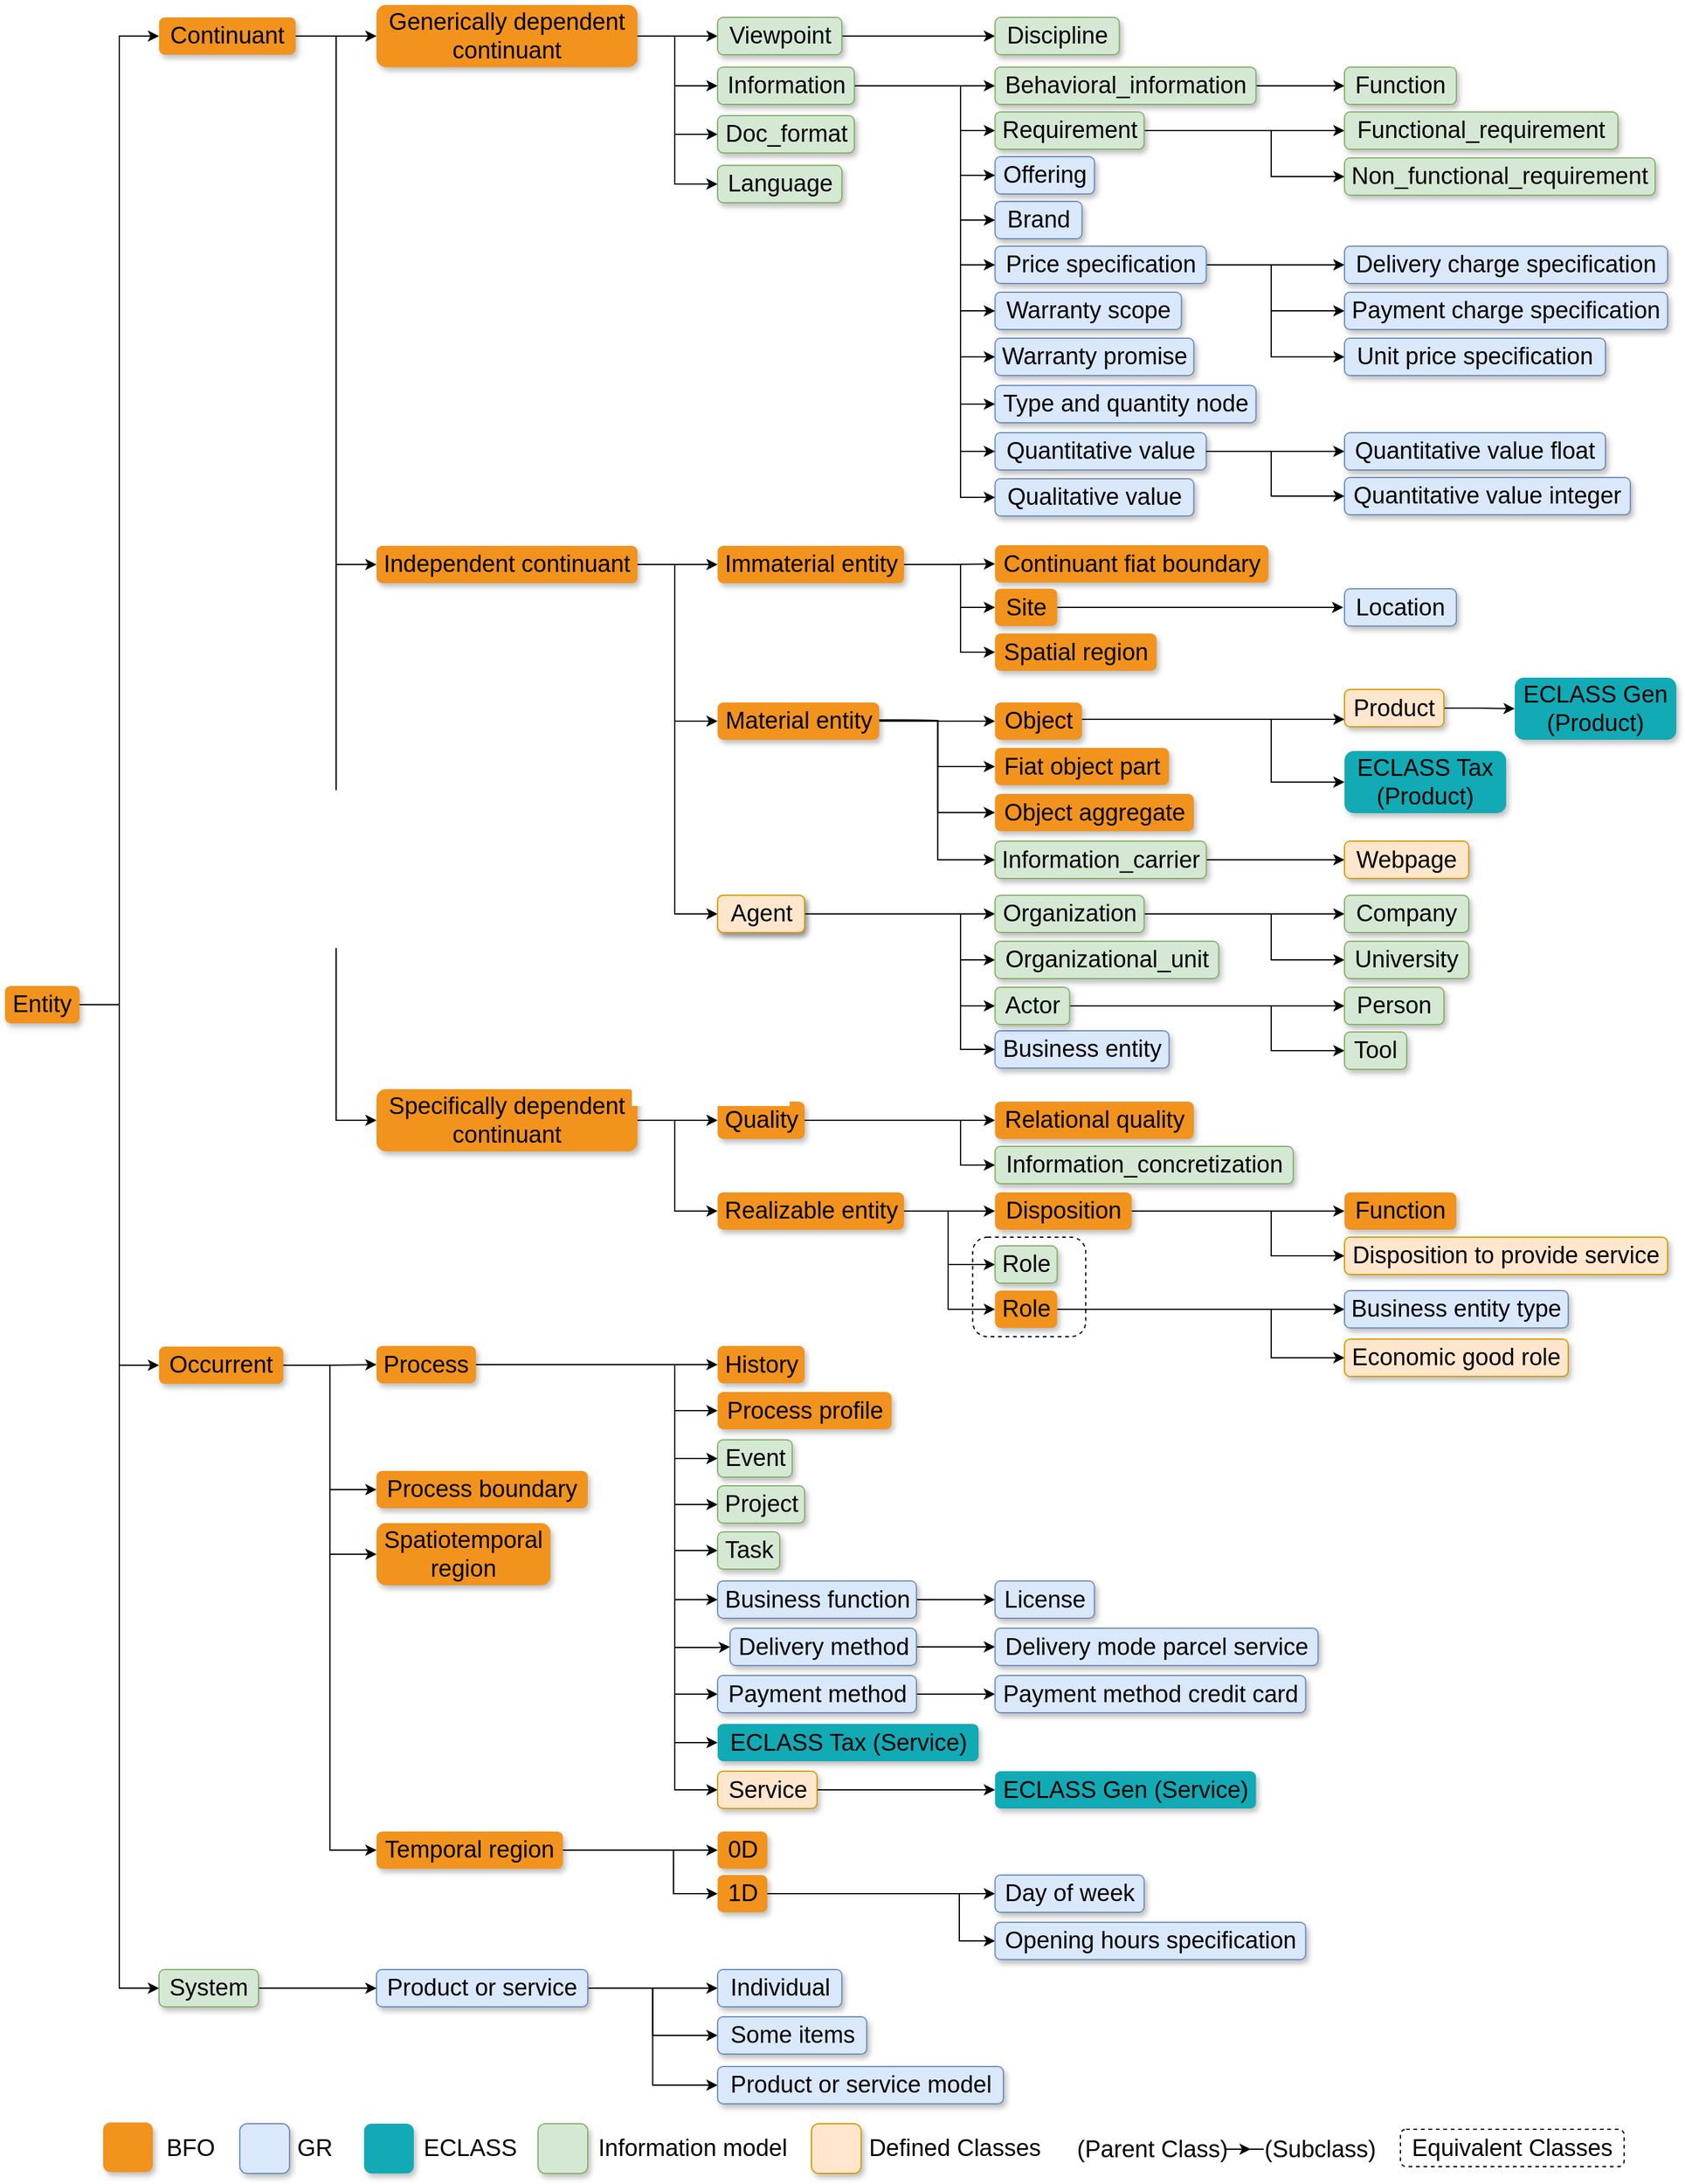 <mxfile version="15.0.6" type="github">
  <diagram id="ZuCoG-QOSFcF1PXkIq16" name="Page-1">
    <mxGraphModel dx="719" dy="1273" grid="1" gridSize="10" guides="1" tooltips="1" connect="1" arrows="1" fold="1" page="1" pageScale="1" pageWidth="827" pageHeight="1169" math="0" shadow="0">
      <root>
        <mxCell id="0" />
        <mxCell id="1" parent="0" />
        <mxCell id="f1XVuGX4839QXoR_j4zQ-380" value="" style="rounded=1;whiteSpace=wrap;html=1;dashed=1;fillColor=none;fontSize=19;fontStyle=0;" parent="1" vertex="1">
          <mxGeometry x="2459.75" y="992" width="91" height="80" as="geometry" />
        </mxCell>
        <mxCell id="f1XVuGX4839QXoR_j4zQ-21" style="edgeStyle=orthogonalEdgeStyle;rounded=0;orthogonalLoop=1;jettySize=auto;html=1;exitX=1;exitY=0.5;exitDx=0;exitDy=0;entryX=0;entryY=0.5;entryDx=0;entryDy=0;fontSize=19;fontStyle=0;" parent="1" source="f1XVuGX4839QXoR_j4zQ-23" target="f1XVuGX4839QXoR_j4zQ-27" edge="1">
          <mxGeometry relative="1" as="geometry">
            <mxPoint x="1670" y="724" as="sourcePoint" />
          </mxGeometry>
        </mxCell>
        <mxCell id="f1XVuGX4839QXoR_j4zQ-22" style="edgeStyle=orthogonalEdgeStyle;rounded=0;orthogonalLoop=1;jettySize=auto;html=1;exitX=1;exitY=0.5;exitDx=0;exitDy=0;entryX=0;entryY=0.5;entryDx=0;entryDy=0;fontSize=19;fontStyle=0;" parent="1" source="f1XVuGX4839QXoR_j4zQ-23" target="f1XVuGX4839QXoR_j4zQ-32" edge="1">
          <mxGeometry relative="1" as="geometry">
            <mxPoint x="1736" y="825" as="sourcePoint" />
          </mxGeometry>
        </mxCell>
        <mxCell id="6xyw0YiqvPlAG6x_JX1C-42" style="edgeStyle=orthogonalEdgeStyle;rounded=0;orthogonalLoop=1;jettySize=auto;html=1;exitX=1;exitY=0.5;exitDx=0;exitDy=0;entryX=0;entryY=0.5;entryDx=0;entryDy=0;fontSize=19;fontStyle=0;" parent="1" source="f1XVuGX4839QXoR_j4zQ-23" target="f1XVuGX4839QXoR_j4zQ-275" edge="1">
          <mxGeometry relative="1" as="geometry" />
        </mxCell>
        <mxCell id="f1XVuGX4839QXoR_j4zQ-23" value="Entity" style="whiteSpace=wrap;rounded=1;shadow=1;fillColor=#F2931E;strokeColor=none;fontStyle=0;fontSize=19;" parent="1" vertex="1">
          <mxGeometry x="1681" y="790" width="60" height="30" as="geometry" />
        </mxCell>
        <mxCell id="f1XVuGX4839QXoR_j4zQ-24" style="edgeStyle=orthogonalEdgeStyle;rounded=0;orthogonalLoop=1;jettySize=auto;html=1;exitX=1;exitY=0.5;exitDx=0;exitDy=0;entryX=0;entryY=0.5;entryDx=0;entryDy=0;fontSize=19;fontStyle=0;" parent="1" source="f1XVuGX4839QXoR_j4zQ-27" target="f1XVuGX4839QXoR_j4zQ-33" edge="1">
          <mxGeometry relative="1" as="geometry">
            <mxPoint x="1990" y="453.0" as="targetPoint" />
            <mxPoint x="1930" y="453.0" as="sourcePoint" />
          </mxGeometry>
        </mxCell>
        <mxCell id="f1XVuGX4839QXoR_j4zQ-25" style="edgeStyle=orthogonalEdgeStyle;rounded=0;orthogonalLoop=1;jettySize=auto;html=1;exitX=1;exitY=0.5;exitDx=0;exitDy=0;entryX=0;entryY=0.5;entryDx=0;entryDy=0;fontSize=19;fontStyle=0;" parent="1" source="f1XVuGX4839QXoR_j4zQ-27" target="f1XVuGX4839QXoR_j4zQ-44" edge="1">
          <mxGeometry relative="1" as="geometry" />
        </mxCell>
        <mxCell id="f1XVuGX4839QXoR_j4zQ-26" style="edgeStyle=orthogonalEdgeStyle;rounded=0;orthogonalLoop=1;jettySize=auto;html=1;exitX=1;exitY=0.5;exitDx=0;exitDy=0;entryX=0;entryY=0.5;entryDx=0;entryDy=0;fontSize=19;fontStyle=0;" parent="1" source="f1XVuGX4839QXoR_j4zQ-27" target="f1XVuGX4839QXoR_j4zQ-47" edge="1">
          <mxGeometry relative="1" as="geometry" />
        </mxCell>
        <mxCell id="f1XVuGX4839QXoR_j4zQ-27" value="Continuant" style="whiteSpace=wrap;rounded=1;fillColor=#F2931E;strokeColor=none;shadow=1;fontStyle=0;fontSize=19;" parent="1" vertex="1">
          <mxGeometry x="1805" y="11.0" width="110" height="30" as="geometry" />
        </mxCell>
        <mxCell id="f1XVuGX4839QXoR_j4zQ-28" style="edgeStyle=orthogonalEdgeStyle;rounded=0;orthogonalLoop=1;jettySize=auto;html=1;exitX=1;exitY=0.5;exitDx=0;exitDy=0;entryX=0;entryY=0.5;entryDx=0;entryDy=0;fontSize=19;fontStyle=0;" parent="1" source="f1XVuGX4839QXoR_j4zQ-32" target="f1XVuGX4839QXoR_j4zQ-36" edge="1">
          <mxGeometry relative="1" as="geometry" />
        </mxCell>
        <mxCell id="f1XVuGX4839QXoR_j4zQ-29" style="edgeStyle=orthogonalEdgeStyle;rounded=0;orthogonalLoop=1;jettySize=auto;html=1;exitX=1;exitY=0.5;exitDx=0;exitDy=0;entryX=0;entryY=0.5;entryDx=0;entryDy=0;fontSize=19;fontStyle=0;" parent="1" source="f1XVuGX4839QXoR_j4zQ-32" target="f1XVuGX4839QXoR_j4zQ-37" edge="1">
          <mxGeometry relative="1" as="geometry" />
        </mxCell>
        <mxCell id="f1XVuGX4839QXoR_j4zQ-30" style="edgeStyle=orthogonalEdgeStyle;rounded=0;orthogonalLoop=1;jettySize=auto;html=1;exitX=1;exitY=0.5;exitDx=0;exitDy=0;entryX=0;entryY=0.5;entryDx=0;entryDy=0;fontSize=19;fontStyle=0;" parent="1" source="f1XVuGX4839QXoR_j4zQ-32" target="f1XVuGX4839QXoR_j4zQ-38" edge="1">
          <mxGeometry relative="1" as="geometry" />
        </mxCell>
        <mxCell id="f1XVuGX4839QXoR_j4zQ-31" style="edgeStyle=orthogonalEdgeStyle;rounded=0;orthogonalLoop=1;jettySize=auto;html=1;exitX=1;exitY=0.5;exitDx=0;exitDy=0;entryX=0;entryY=0.5;entryDx=0;entryDy=0;fontSize=19;fontStyle=0;" parent="1" source="f1XVuGX4839QXoR_j4zQ-32" target="f1XVuGX4839QXoR_j4zQ-41" edge="1">
          <mxGeometry relative="1" as="geometry" />
        </mxCell>
        <mxCell id="f1XVuGX4839QXoR_j4zQ-32" value="Occurrent" style="whiteSpace=wrap;rounded=1;fillColor=#F2931E;strokeColor=none;shadow=1;fontStyle=0;fontSize=19;" parent="1" vertex="1">
          <mxGeometry x="1805" y="1080" width="100" height="30" as="geometry" />
        </mxCell>
        <mxCell id="f1XVuGX4839QXoR_j4zQ-353" style="edgeStyle=orthogonalEdgeStyle;rounded=0;orthogonalLoop=1;jettySize=auto;html=1;exitX=1;exitY=0.5;exitDx=0;exitDy=0;entryX=0;entryY=0.5;entryDx=0;entryDy=0;strokeColor=#000000;fontSize=19;fontStyle=0;" parent="1" source="f1XVuGX4839QXoR_j4zQ-33" target="f1XVuGX4839QXoR_j4zQ-246" edge="1">
          <mxGeometry relative="1" as="geometry">
            <Array as="points">
              <mxPoint x="2220" y="26" />
              <mxPoint x="2220" y="66" />
            </Array>
          </mxGeometry>
        </mxCell>
        <mxCell id="f1XVuGX4839QXoR_j4zQ-367" style="edgeStyle=orthogonalEdgeStyle;rounded=0;orthogonalLoop=1;jettySize=auto;html=1;exitX=1;exitY=0.5;exitDx=0;exitDy=0;entryX=0;entryY=0.5;entryDx=0;entryDy=0;strokeColor=#000000;fontSize=19;fontStyle=0;" parent="1" source="f1XVuGX4839QXoR_j4zQ-33" target="f1XVuGX4839QXoR_j4zQ-265" edge="1">
          <mxGeometry relative="1" as="geometry">
            <Array as="points">
              <mxPoint x="2220" y="26" />
              <mxPoint x="2220" y="145" />
            </Array>
          </mxGeometry>
        </mxCell>
        <mxCell id="f1XVuGX4839QXoR_j4zQ-368" style="edgeStyle=orthogonalEdgeStyle;rounded=0;orthogonalLoop=1;jettySize=auto;html=1;exitX=1;exitY=0.5;exitDx=0;exitDy=0;entryX=0;entryY=0.5;entryDx=0;entryDy=0;strokeColor=#000000;fontSize=19;fontStyle=0;" parent="1" source="f1XVuGX4839QXoR_j4zQ-33" target="f1XVuGX4839QXoR_j4zQ-240" edge="1">
          <mxGeometry relative="1" as="geometry">
            <Array as="points">
              <mxPoint x="2220" y="26" />
              <mxPoint x="2220" y="105" />
            </Array>
          </mxGeometry>
        </mxCell>
        <mxCell id="f1XVuGX4839QXoR_j4zQ-372" style="edgeStyle=orthogonalEdgeStyle;rounded=0;orthogonalLoop=1;jettySize=auto;html=1;exitX=1;exitY=0.5;exitDx=0;exitDy=0;entryX=0;entryY=0.5;entryDx=0;entryDy=0;strokeColor=#000000;fontSize=19;fontStyle=0;" parent="1" source="f1XVuGX4839QXoR_j4zQ-33" target="f1XVuGX4839QXoR_j4zQ-278" edge="1">
          <mxGeometry relative="1" as="geometry" />
        </mxCell>
        <mxCell id="f1XVuGX4839QXoR_j4zQ-33" value="Generically dependent&#xa; continuant" style="whiteSpace=wrap;rounded=1;fillColor=#F2931E;strokeColor=none;shadow=1;fontSize=19;fontStyle=0;" parent="1" vertex="1">
          <mxGeometry x="1980" y="1.0" width="210" height="50" as="geometry" />
        </mxCell>
        <mxCell id="f1XVuGX4839QXoR_j4zQ-34" style="edgeStyle=orthogonalEdgeStyle;rounded=0;orthogonalLoop=1;jettySize=auto;html=1;exitX=1;exitY=0.5;exitDx=0;exitDy=0;entryX=0;entryY=0.5;entryDx=0;entryDy=0;fontSize=19;fontStyle=0;" parent="1" source="f1XVuGX4839QXoR_j4zQ-36" target="f1XVuGX4839QXoR_j4zQ-72" edge="1">
          <mxGeometry relative="1" as="geometry" />
        </mxCell>
        <mxCell id="Twnh9h7RKZNuTSlV6zVl-2" style="edgeStyle=orthogonalEdgeStyle;rounded=0;orthogonalLoop=1;jettySize=auto;html=1;exitX=1;exitY=0.5;exitDx=0;exitDy=0;entryX=0;entryY=0.5;entryDx=0;entryDy=0;" parent="1" source="f1XVuGX4839QXoR_j4zQ-36" target="f1XVuGX4839QXoR_j4zQ-243" edge="1">
          <mxGeometry relative="1" as="geometry">
            <Array as="points">
              <mxPoint x="2220" y="1095" />
              <mxPoint x="2220" y="1170" />
            </Array>
          </mxGeometry>
        </mxCell>
        <mxCell id="Twnh9h7RKZNuTSlV6zVl-3" style="edgeStyle=orthogonalEdgeStyle;rounded=0;orthogonalLoop=1;jettySize=auto;html=1;exitX=1;exitY=0.5;exitDx=0;exitDy=0;entryX=0;entryY=0.5;entryDx=0;entryDy=0;" parent="1" source="f1XVuGX4839QXoR_j4zQ-36" target="f1XVuGX4839QXoR_j4zQ-272" edge="1">
          <mxGeometry relative="1" as="geometry">
            <Array as="points">
              <mxPoint x="2220" y="1095" />
              <mxPoint x="2220" y="1207" />
            </Array>
          </mxGeometry>
        </mxCell>
        <mxCell id="Twnh9h7RKZNuTSlV6zVl-4" style="edgeStyle=orthogonalEdgeStyle;rounded=0;orthogonalLoop=1;jettySize=auto;html=1;exitX=1;exitY=0.5;exitDx=0;exitDy=0;entryX=0;entryY=0.5;entryDx=0;entryDy=0;" parent="1" source="f1XVuGX4839QXoR_j4zQ-36" target="f1XVuGX4839QXoR_j4zQ-276" edge="1">
          <mxGeometry relative="1" as="geometry">
            <Array as="points">
              <mxPoint x="2220" y="1095" />
              <mxPoint x="2220" y="1244" />
            </Array>
          </mxGeometry>
        </mxCell>
        <mxCell id="Twnh9h7RKZNuTSlV6zVl-5" style="edgeStyle=orthogonalEdgeStyle;rounded=0;orthogonalLoop=1;jettySize=auto;html=1;exitX=1;exitY=0.5;exitDx=0;exitDy=0;entryX=0;entryY=0.5;entryDx=0;entryDy=0;" parent="1" source="f1XVuGX4839QXoR_j4zQ-36" target="f1XVuGX4839QXoR_j4zQ-130" edge="1">
          <mxGeometry relative="1" as="geometry">
            <Array as="points">
              <mxPoint x="2220" y="1095" />
              <mxPoint x="2220" y="1283" />
            </Array>
          </mxGeometry>
        </mxCell>
        <mxCell id="Twnh9h7RKZNuTSlV6zVl-6" style="edgeStyle=orthogonalEdgeStyle;rounded=0;orthogonalLoop=1;jettySize=auto;html=1;exitX=1;exitY=0.5;exitDx=0;exitDy=0;entryX=0;entryY=0.5;entryDx=0;entryDy=0;" parent="1" source="f1XVuGX4839QXoR_j4zQ-36" target="f1XVuGX4839QXoR_j4zQ-127" edge="1">
          <mxGeometry relative="1" as="geometry">
            <Array as="points">
              <mxPoint x="2220" y="1095" />
              <mxPoint x="2220" y="1322" />
              <mxPoint x="2254" y="1322" />
            </Array>
          </mxGeometry>
        </mxCell>
        <mxCell id="Twnh9h7RKZNuTSlV6zVl-10" style="edgeStyle=orthogonalEdgeStyle;rounded=0;orthogonalLoop=1;jettySize=auto;html=1;exitX=1;exitY=0.5;exitDx=0;exitDy=0;entryX=0;entryY=0.5;entryDx=0;entryDy=0;" parent="1" source="f1XVuGX4839QXoR_j4zQ-36" target="f1XVuGX4839QXoR_j4zQ-73" edge="1">
          <mxGeometry relative="1" as="geometry">
            <Array as="points">
              <mxPoint x="2220" y="1095" />
              <mxPoint x="2220" y="1132" />
            </Array>
          </mxGeometry>
        </mxCell>
        <mxCell id="BhcsIDyHGQdmiqA-LRN9-4" style="edgeStyle=orthogonalEdgeStyle;rounded=0;orthogonalLoop=1;jettySize=auto;html=1;exitX=1;exitY=0.5;exitDx=0;exitDy=0;entryX=0;entryY=0.5;entryDx=0;entryDy=0;" edge="1" parent="1" source="f1XVuGX4839QXoR_j4zQ-36" target="f1XVuGX4839QXoR_j4zQ-139">
          <mxGeometry relative="1" as="geometry">
            <Array as="points">
              <mxPoint x="2220" y="1095" />
              <mxPoint x="2220" y="1359" />
            </Array>
          </mxGeometry>
        </mxCell>
        <mxCell id="BhcsIDyHGQdmiqA-LRN9-5" style="edgeStyle=orthogonalEdgeStyle;rounded=0;orthogonalLoop=1;jettySize=auto;html=1;exitX=1;exitY=0.5;exitDx=0;exitDy=0;entryX=0;entryY=0.5;entryDx=0;entryDy=0;" edge="1" parent="1" source="f1XVuGX4839QXoR_j4zQ-36" target="f1XVuGX4839QXoR_j4zQ-362">
          <mxGeometry relative="1" as="geometry">
            <Array as="points">
              <mxPoint x="2220" y="1095" />
              <mxPoint x="2220" y="1399" />
            </Array>
          </mxGeometry>
        </mxCell>
        <mxCell id="BhcsIDyHGQdmiqA-LRN9-6" style="edgeStyle=orthogonalEdgeStyle;rounded=0;orthogonalLoop=1;jettySize=auto;html=1;exitX=1;exitY=0.5;exitDx=0;exitDy=0;entryX=0;entryY=0.5;entryDx=0;entryDy=0;" edge="1" parent="1" source="f1XVuGX4839QXoR_j4zQ-36" target="f1XVuGX4839QXoR_j4zQ-361">
          <mxGeometry relative="1" as="geometry">
            <Array as="points">
              <mxPoint x="2220" y="1095" />
              <mxPoint x="2220" y="1437" />
            </Array>
          </mxGeometry>
        </mxCell>
        <mxCell id="f1XVuGX4839QXoR_j4zQ-36" value="Process" style="whiteSpace=wrap;rounded=1;fillColor=#F2931E;strokeColor=none;shadow=1;fontSize=19;fontStyle=0;" parent="1" vertex="1">
          <mxGeometry x="1980" y="1079.5" width="80" height="30" as="geometry" />
        </mxCell>
        <mxCell id="f1XVuGX4839QXoR_j4zQ-37" value="Process boundary" style="whiteSpace=wrap;rounded=1;fillColor=#F2931E;strokeColor=none;shadow=1;fontSize=19;fontStyle=0;" parent="1" vertex="1">
          <mxGeometry x="1980" y="1180" width="170" height="30" as="geometry" />
        </mxCell>
        <mxCell id="f1XVuGX4839QXoR_j4zQ-38" value="Spatiotemporal&#xa; region" style="whiteSpace=wrap;rounded=1;fillColor=#F2931E;strokeColor=none;shadow=1;fontSize=19;fontStyle=0;" parent="1" vertex="1">
          <mxGeometry x="1980" y="1222" width="140" height="50" as="geometry" />
        </mxCell>
        <mxCell id="f1XVuGX4839QXoR_j4zQ-39" style="edgeStyle=orthogonalEdgeStyle;rounded=0;orthogonalLoop=1;jettySize=auto;html=1;exitX=1;exitY=0.5;exitDx=0;exitDy=0;entryX=0;entryY=0.5;entryDx=0;entryDy=0;fontSize=19;fontStyle=0;" parent="1" edge="1">
          <mxGeometry relative="1" as="geometry">
            <mxPoint x="2130" y="1485" as="sourcePoint" />
            <mxPoint x="2254.5" y="1485" as="targetPoint" />
          </mxGeometry>
        </mxCell>
        <mxCell id="f1XVuGX4839QXoR_j4zQ-40" style="edgeStyle=orthogonalEdgeStyle;rounded=0;orthogonalLoop=1;jettySize=auto;html=1;exitX=1;exitY=0.5;exitDx=0;exitDy=0;entryX=0;entryY=0.5;entryDx=0;entryDy=0;fontSize=19;fontStyle=0;" parent="1" target="f1XVuGX4839QXoR_j4zQ-92" edge="1">
          <mxGeometry relative="1" as="geometry">
            <Array as="points">
              <mxPoint x="2219" y="1485" />
              <mxPoint x="2219" y="1520" />
            </Array>
            <mxPoint x="2130" y="1485" as="sourcePoint" />
          </mxGeometry>
        </mxCell>
        <mxCell id="f1XVuGX4839QXoR_j4zQ-41" value="Temporal region" style="whiteSpace=wrap;rounded=1;fillColor=#F2931E;strokeColor=none;shadow=1;fontSize=19;fontStyle=0;" parent="1" vertex="1">
          <mxGeometry x="1980" y="1470" width="150" height="30" as="geometry" />
        </mxCell>
        <mxCell id="f1XVuGX4839QXoR_j4zQ-42" style="edgeStyle=orthogonalEdgeStyle;rounded=0;orthogonalLoop=1;jettySize=auto;html=1;exitX=1;exitY=0.5;exitDx=0;exitDy=0;entryX=0;entryY=0.5;entryDx=0;entryDy=0;fontSize=19;fontStyle=0;" parent="1" source="f1XVuGX4839QXoR_j4zQ-44" target="f1XVuGX4839QXoR_j4zQ-51" edge="1">
          <mxGeometry relative="1" as="geometry" />
        </mxCell>
        <mxCell id="f1XVuGX4839QXoR_j4zQ-43" style="edgeStyle=orthogonalEdgeStyle;rounded=0;orthogonalLoop=1;jettySize=auto;html=1;exitX=1;exitY=0.5;exitDx=0;exitDy=0;entryX=0;entryY=0.5;entryDx=0;entryDy=0;fontSize=19;fontStyle=0;" parent="1" source="f1XVuGX4839QXoR_j4zQ-44" target="f1XVuGX4839QXoR_j4zQ-55" edge="1">
          <mxGeometry relative="1" as="geometry">
            <Array as="points">
              <mxPoint x="2220" y="451" />
              <mxPoint x="2220" y="577" />
            </Array>
          </mxGeometry>
        </mxCell>
        <mxCell id="f1XVuGX4839QXoR_j4zQ-192" style="edgeStyle=orthogonalEdgeStyle;rounded=0;orthogonalLoop=1;jettySize=auto;html=1;exitX=1;exitY=0.5;exitDx=0;exitDy=0;entryX=0;entryY=0.5;entryDx=0;entryDy=0;fontSize=19;fontStyle=0;" parent="1" source="f1XVuGX4839QXoR_j4zQ-44" target="f1XVuGX4839QXoR_j4zQ-191" edge="1">
          <mxGeometry relative="1" as="geometry">
            <Array as="points">
              <mxPoint x="2220" y="451" />
              <mxPoint x="2220" y="732" />
            </Array>
          </mxGeometry>
        </mxCell>
        <mxCell id="f1XVuGX4839QXoR_j4zQ-44" value="Independent continuant" style="whiteSpace=wrap;rounded=1;fillColor=#F2931E;strokeColor=none;shadow=1;fontSize=19;fontStyle=0;" parent="1" vertex="1">
          <mxGeometry x="1980" y="436.0" width="210" height="30" as="geometry" />
        </mxCell>
        <mxCell id="f1XVuGX4839QXoR_j4zQ-45" style="edgeStyle=orthogonalEdgeStyle;rounded=0;orthogonalLoop=1;jettySize=auto;html=1;exitX=1;exitY=0.5;exitDx=0;exitDy=0;entryX=0;entryY=0.5;entryDx=0;entryDy=0;fontSize=19;fontStyle=0;" parent="1" source="f1XVuGX4839QXoR_j4zQ-47" target="f1XVuGX4839QXoR_j4zQ-63" edge="1">
          <mxGeometry relative="1" as="geometry" />
        </mxCell>
        <mxCell id="f1XVuGX4839QXoR_j4zQ-46" style="edgeStyle=orthogonalEdgeStyle;rounded=0;orthogonalLoop=1;jettySize=auto;html=1;exitX=1;exitY=0.5;exitDx=0;exitDy=0;entryX=0;entryY=0.5;entryDx=0;entryDy=0;fontSize=19;fontStyle=0;" parent="1" source="f1XVuGX4839QXoR_j4zQ-47" target="f1XVuGX4839QXoR_j4zQ-66" edge="1">
          <mxGeometry relative="1" as="geometry">
            <Array as="points">
              <mxPoint x="2220" y="898" />
              <mxPoint x="2220" y="971" />
            </Array>
          </mxGeometry>
        </mxCell>
        <mxCell id="f1XVuGX4839QXoR_j4zQ-47" value="Specifically dependent&#xa; continuant" style="whiteSpace=wrap;rounded=1;fillColor=#F2931E;strokeColor=none;shadow=1;fontSize=19;fontStyle=0;" parent="1" vertex="1">
          <mxGeometry x="1980" y="873" width="210" height="50" as="geometry" />
        </mxCell>
        <mxCell id="f1XVuGX4839QXoR_j4zQ-341" style="edgeStyle=orthogonalEdgeStyle;rounded=0;orthogonalLoop=1;jettySize=auto;html=1;exitX=1;exitY=0.5;exitDx=0;exitDy=0;entryX=0;entryY=0.5;entryDx=0;entryDy=0;strokeColor=#000000;fontSize=19;fontStyle=0;" parent="1" source="f1XVuGX4839QXoR_j4zQ-51" target="f1XVuGX4839QXoR_j4zQ-57" edge="1">
          <mxGeometry relative="1" as="geometry">
            <Array as="points">
              <mxPoint x="2450" y="451" />
              <mxPoint x="2450" y="486" />
            </Array>
          </mxGeometry>
        </mxCell>
        <mxCell id="f1XVuGX4839QXoR_j4zQ-342" style="edgeStyle=orthogonalEdgeStyle;rounded=0;orthogonalLoop=1;jettySize=auto;html=1;exitX=1;exitY=0.5;exitDx=0;exitDy=0;entryX=0;entryY=0.5;entryDx=0;entryDy=0;strokeColor=#000000;fontSize=19;fontStyle=0;" parent="1" source="f1XVuGX4839QXoR_j4zQ-51" target="f1XVuGX4839QXoR_j4zQ-56" edge="1">
          <mxGeometry relative="1" as="geometry" />
        </mxCell>
        <mxCell id="f1XVuGX4839QXoR_j4zQ-343" style="edgeStyle=orthogonalEdgeStyle;rounded=0;orthogonalLoop=1;jettySize=auto;html=1;exitX=1;exitY=0.5;exitDx=0;exitDy=0;entryX=0;entryY=0.5;entryDx=0;entryDy=0;strokeColor=#000000;fontSize=19;fontStyle=0;" parent="1" source="f1XVuGX4839QXoR_j4zQ-51" target="f1XVuGX4839QXoR_j4zQ-58" edge="1">
          <mxGeometry relative="1" as="geometry">
            <Array as="points">
              <mxPoint x="2450" y="451" />
              <mxPoint x="2450" y="522" />
            </Array>
          </mxGeometry>
        </mxCell>
        <mxCell id="f1XVuGX4839QXoR_j4zQ-51" value="Immaterial entity" style="whiteSpace=wrap;rounded=1;fillColor=#F2931E;strokeColor=none;shadow=1;fontSize=19;fontStyle=0;" parent="1" vertex="1">
          <mxGeometry x="2254.5" y="436.0" width="150" height="30" as="geometry" />
        </mxCell>
        <mxCell id="f1XVuGX4839QXoR_j4zQ-52" style="edgeStyle=orthogonalEdgeStyle;rounded=0;orthogonalLoop=1;jettySize=auto;html=1;exitX=1;exitY=0.5;exitDx=0;exitDy=0;entryX=0;entryY=0.5;entryDx=0;entryDy=0;fontSize=19;fontStyle=0;" parent="1" target="f1XVuGX4839QXoR_j4zQ-59" edge="1">
          <mxGeometry relative="1" as="geometry">
            <mxPoint x="2384.5" y="576" as="sourcePoint" />
          </mxGeometry>
        </mxCell>
        <mxCell id="f1XVuGX4839QXoR_j4zQ-54" style="edgeStyle=orthogonalEdgeStyle;rounded=0;orthogonalLoop=1;jettySize=auto;html=1;exitX=1;exitY=0.5;exitDx=0;exitDy=0;entryX=0;entryY=0.5;entryDx=0;entryDy=0;fontSize=19;fontStyle=0;" parent="1" target="f1XVuGX4839QXoR_j4zQ-61" edge="1">
          <mxGeometry relative="1" as="geometry">
            <mxPoint x="2384.5" y="576" as="sourcePoint" />
          </mxGeometry>
        </mxCell>
        <mxCell id="6mrRrjpSNdl-C9bfh4h9-1" style="edgeStyle=orthogonalEdgeStyle;rounded=0;orthogonalLoop=1;jettySize=auto;html=1;exitX=1;exitY=0.5;exitDx=0;exitDy=0;entryX=0;entryY=0.5;entryDx=0;entryDy=0;strokeColor=#000000;fontSize=19;fontStyle=0;" parent="1" target="f1XVuGX4839QXoR_j4zQ-248" edge="1">
          <mxGeometry relative="1" as="geometry">
            <mxPoint x="2384.5" y="576" as="sourcePoint" />
          </mxGeometry>
        </mxCell>
        <mxCell id="BhcsIDyHGQdmiqA-LRN9-1" style="edgeStyle=orthogonalEdgeStyle;rounded=0;orthogonalLoop=1;jettySize=auto;html=1;exitX=1;exitY=0.5;exitDx=0;exitDy=0;" edge="1" parent="1" source="f1XVuGX4839QXoR_j4zQ-55" target="f1XVuGX4839QXoR_j4zQ-60">
          <mxGeometry relative="1" as="geometry" />
        </mxCell>
        <mxCell id="f1XVuGX4839QXoR_j4zQ-55" value="Material entity" style="whiteSpace=wrap;rounded=1;fillColor=#F2931E;strokeColor=none;shadow=1;fontSize=19;fontStyle=0;" parent="1" vertex="1">
          <mxGeometry x="2254.5" y="562.0" width="130" height="30" as="geometry" />
        </mxCell>
        <mxCell id="f1XVuGX4839QXoR_j4zQ-56" value="Continuant fiat boundary" style="whiteSpace=wrap;rounded=1;fillColor=#F2931E;strokeColor=none;shadow=1;fontSize=19;fontStyle=0;" parent="1" vertex="1">
          <mxGeometry x="2477.75" y="435.5" width="220" height="30" as="geometry" />
        </mxCell>
        <mxCell id="f1XVuGX4839QXoR_j4zQ-212" style="edgeStyle=orthogonalEdgeStyle;rounded=0;orthogonalLoop=1;jettySize=auto;html=1;exitX=1;exitY=0.5;exitDx=0;exitDy=0;entryX=0;entryY=0.5;entryDx=0;entryDy=0;fontSize=19;fontStyle=0;" parent="1" source="f1XVuGX4839QXoR_j4zQ-57" target="f1XVuGX4839QXoR_j4zQ-134" edge="1">
          <mxGeometry relative="1" as="geometry" />
        </mxCell>
        <mxCell id="f1XVuGX4839QXoR_j4zQ-57" value="Site" style="whiteSpace=wrap;rounded=1;fillColor=#F2931E;strokeColor=none;shadow=1;fontSize=19;fontStyle=0;" parent="1" vertex="1">
          <mxGeometry x="2477.75" y="470.5" width="50" height="30" as="geometry" />
        </mxCell>
        <mxCell id="f1XVuGX4839QXoR_j4zQ-58" value="Spatial region" style="whiteSpace=wrap;rounded=1;fillColor=#F2931E;strokeColor=none;shadow=1;fontSize=19;fontStyle=0;" parent="1" vertex="1">
          <mxGeometry x="2477.75" y="506.5" width="130" height="30" as="geometry" />
        </mxCell>
        <mxCell id="f1XVuGX4839QXoR_j4zQ-59" value="Fiat object part" style="whiteSpace=wrap;rounded=1;fillColor=#F2931E;strokeColor=none;shadow=1;fontSize=19;fontStyle=0;" parent="1" vertex="1">
          <mxGeometry x="2477.75" y="598.5" width="140" height="30" as="geometry" />
        </mxCell>
        <mxCell id="f1XVuGX4839QXoR_j4zQ-337" style="edgeStyle=orthogonalEdgeStyle;rounded=0;orthogonalLoop=1;jettySize=auto;html=1;exitX=1;exitY=0.5;exitDx=0;exitDy=0;entryX=0;entryY=0.5;entryDx=0;entryDy=0;strokeColor=#000000;fontSize=19;fontStyle=0;" parent="1" edge="1">
          <mxGeometry relative="1" as="geometry">
            <mxPoint x="2759" y="575.5" as="targetPoint" />
            <mxPoint x="2547.75" y="575.5" as="sourcePoint" />
          </mxGeometry>
        </mxCell>
        <mxCell id="BNGoENzbqXbj3zv6qNcP-2" style="edgeStyle=orthogonalEdgeStyle;rounded=0;orthogonalLoop=1;jettySize=auto;html=1;exitX=1;exitY=0.5;exitDx=0;exitDy=0;entryX=0;entryY=0.5;entryDx=0;entryDy=0;fontSize=19;fontStyle=0;" parent="1" target="f1XVuGX4839QXoR_j4zQ-178" edge="1">
          <mxGeometry relative="1" as="geometry">
            <Array as="points">
              <mxPoint x="2700" y="575" />
              <mxPoint x="2700" y="626" />
            </Array>
            <mxPoint x="2547.75" y="575.5" as="sourcePoint" />
          </mxGeometry>
        </mxCell>
        <mxCell id="f1XVuGX4839QXoR_j4zQ-60" value="Object" style="whiteSpace=wrap;rounded=1;fillColor=#F2931E;strokeColor=none;shadow=1;fontSize=19;fontStyle=0;" parent="1" vertex="1">
          <mxGeometry x="2477.75" y="562" width="70" height="30" as="geometry" />
        </mxCell>
        <mxCell id="f1XVuGX4839QXoR_j4zQ-61" value="Object aggregate" style="whiteSpace=wrap;rounded=1;fillColor=#F2931E;strokeColor=none;shadow=1;fontSize=19;fontStyle=0;" parent="1" vertex="1">
          <mxGeometry x="2477.75" y="635.5" width="160" height="30" as="geometry" />
        </mxCell>
        <mxCell id="f1XVuGX4839QXoR_j4zQ-375" style="edgeStyle=orthogonalEdgeStyle;rounded=0;orthogonalLoop=1;jettySize=auto;html=1;exitX=1;exitY=0.5;exitDx=0;exitDy=0;entryX=0;entryY=0.5;entryDx=0;entryDy=0;strokeColor=#000000;fontSize=19;fontStyle=0;" parent="1" source="f1XVuGX4839QXoR_j4zQ-63" target="f1XVuGX4839QXoR_j4zQ-242" edge="1">
          <mxGeometry relative="1" as="geometry">
            <Array as="points">
              <mxPoint x="2450" y="898" />
              <mxPoint x="2450" y="934" />
            </Array>
          </mxGeometry>
        </mxCell>
        <mxCell id="JBezjApwehSvutXL7C-c-25" style="edgeStyle=orthogonalEdgeStyle;rounded=0;orthogonalLoop=1;jettySize=auto;html=1;exitX=1;exitY=0.5;exitDx=0;exitDy=0;entryX=0;entryY=0.5;entryDx=0;entryDy=0;fontSize=19;fontColor=#000000;" parent="1" source="f1XVuGX4839QXoR_j4zQ-63" target="f1XVuGX4839QXoR_j4zQ-67" edge="1">
          <mxGeometry relative="1" as="geometry" />
        </mxCell>
        <mxCell id="f1XVuGX4839QXoR_j4zQ-63" value="Quality" style="whiteSpace=wrap;rounded=1;fillColor=#F2931E;strokeColor=none;shadow=1;fontSize=19;fontStyle=0;" parent="1" vertex="1">
          <mxGeometry x="2254.5" y="883" width="70" height="30" as="geometry" />
        </mxCell>
        <mxCell id="f1XVuGX4839QXoR_j4zQ-64" style="edgeStyle=orthogonalEdgeStyle;rounded=0;orthogonalLoop=1;jettySize=auto;html=1;exitX=1;exitY=0.5;exitDx=0;exitDy=0;entryX=0;entryY=0.5;entryDx=0;entryDy=0;fontSize=19;fontStyle=0;" parent="1" source="f1XVuGX4839QXoR_j4zQ-66" target="f1XVuGX4839QXoR_j4zQ-69" edge="1">
          <mxGeometry relative="1" as="geometry" />
        </mxCell>
        <mxCell id="osrONFSD2Kw37K0SSyjE-26" style="edgeStyle=orthogonalEdgeStyle;rounded=0;orthogonalLoop=1;jettySize=auto;html=1;exitX=1;exitY=0.5;exitDx=0;exitDy=0;entryX=0;entryY=0.5;entryDx=0;entryDy=0;" parent="1" source="f1XVuGX4839QXoR_j4zQ-66" target="f1XVuGX4839QXoR_j4zQ-273" edge="1">
          <mxGeometry relative="1" as="geometry">
            <Array as="points">
              <mxPoint x="2440" y="971" />
              <mxPoint x="2440" y="1014" />
            </Array>
          </mxGeometry>
        </mxCell>
        <mxCell id="osrONFSD2Kw37K0SSyjE-27" style="edgeStyle=orthogonalEdgeStyle;rounded=0;orthogonalLoop=1;jettySize=auto;html=1;exitX=1;exitY=0.5;exitDx=0;exitDy=0;entryX=0;entryY=0.5;entryDx=0;entryDy=0;" parent="1" source="f1XVuGX4839QXoR_j4zQ-66" target="f1XVuGX4839QXoR_j4zQ-70" edge="1">
          <mxGeometry relative="1" as="geometry">
            <Array as="points">
              <mxPoint x="2440" y="971" />
              <mxPoint x="2440" y="1050" />
            </Array>
          </mxGeometry>
        </mxCell>
        <mxCell id="f1XVuGX4839QXoR_j4zQ-66" value="Realizable entity" style="whiteSpace=wrap;rounded=1;fillColor=#F2931E;strokeColor=none;shadow=1;fontSize=19;fontStyle=0;" parent="1" vertex="1">
          <mxGeometry x="2254.5" y="956" width="150" height="30" as="geometry" />
        </mxCell>
        <mxCell id="f1XVuGX4839QXoR_j4zQ-67" value="Relational quality" style="whiteSpace=wrap;rounded=1;fillColor=#F2931E;strokeColor=none;shadow=1;fontSize=19;fontStyle=0;" parent="1" vertex="1">
          <mxGeometry x="2477.75" y="883" width="160" height="30" as="geometry" />
        </mxCell>
        <mxCell id="rvSCo_VPcuY5OFIaZgZe-2" style="edgeStyle=orthogonalEdgeStyle;rounded=0;orthogonalLoop=1;jettySize=auto;html=1;exitX=1;exitY=0.5;exitDx=0;exitDy=0;entryX=0;entryY=0.5;entryDx=0;entryDy=0;fontSize=19;fontStyle=0;" parent="1" source="f1XVuGX4839QXoR_j4zQ-69" target="BNGoENzbqXbj3zv6qNcP-3" edge="1">
          <mxGeometry relative="1" as="geometry">
            <Array as="points">
              <mxPoint x="2700" y="971" />
              <mxPoint x="2700" y="1007" />
            </Array>
          </mxGeometry>
        </mxCell>
        <mxCell id="osrONFSD2Kw37K0SSyjE-23" style="edgeStyle=orthogonalEdgeStyle;rounded=0;orthogonalLoop=1;jettySize=auto;html=1;exitX=1;exitY=0.5;exitDx=0;exitDy=0;entryX=0;entryY=0.5;entryDx=0;entryDy=0;" parent="1" source="f1XVuGX4839QXoR_j4zQ-69" target="JBezjApwehSvutXL7C-c-1" edge="1">
          <mxGeometry relative="1" as="geometry" />
        </mxCell>
        <mxCell id="f1XVuGX4839QXoR_j4zQ-69" value="Disposition" style="whiteSpace=wrap;rounded=1;fillColor=#F2931E;strokeColor=none;shadow=1;fontSize=19;fontStyle=0;" parent="1" vertex="1">
          <mxGeometry x="2477.75" y="956" width="110" height="30" as="geometry" />
        </mxCell>
        <mxCell id="osrONFSD2Kw37K0SSyjE-28" style="edgeStyle=orthogonalEdgeStyle;rounded=0;orthogonalLoop=1;jettySize=auto;html=1;exitX=1;exitY=0.5;exitDx=0;exitDy=0;entryX=0;entryY=0.5;entryDx=0;entryDy=0;" parent="1" source="f1XVuGX4839QXoR_j4zQ-70" target="f1XVuGX4839QXoR_j4zQ-128" edge="1">
          <mxGeometry relative="1" as="geometry" />
        </mxCell>
        <mxCell id="osrONFSD2Kw37K0SSyjE-29" style="edgeStyle=orthogonalEdgeStyle;rounded=0;orthogonalLoop=1;jettySize=auto;html=1;exitX=1;exitY=0.5;exitDx=0;exitDy=0;entryX=0;entryY=0.5;entryDx=0;entryDy=0;" parent="1" source="f1XVuGX4839QXoR_j4zQ-70" target="f1XVuGX4839QXoR_j4zQ-359" edge="1">
          <mxGeometry relative="1" as="geometry">
            <Array as="points">
              <mxPoint x="2700" y="1050" />
              <mxPoint x="2700" y="1089" />
            </Array>
          </mxGeometry>
        </mxCell>
        <mxCell id="f1XVuGX4839QXoR_j4zQ-70" value="Role" style="whiteSpace=wrap;rounded=1;fillColor=#F2931E;strokeColor=none;shadow=1;fontSize=19;fontStyle=0;" parent="1" vertex="1">
          <mxGeometry x="2477.75" y="1035" width="50" height="30" as="geometry" />
        </mxCell>
        <mxCell id="f1XVuGX4839QXoR_j4zQ-72" value="History" style="whiteSpace=wrap;rounded=1;fillColor=#F2931E;strokeColor=none;shadow=1;fontSize=19;fontStyle=0;" parent="1" vertex="1">
          <mxGeometry x="2254.5" y="1079.5" width="70" height="30" as="geometry" />
        </mxCell>
        <mxCell id="f1XVuGX4839QXoR_j4zQ-73" value="Process profile" style="whiteSpace=wrap;rounded=1;fillColor=#F2931E;strokeColor=none;shadow=1;fontSize=19;fontStyle=0;" parent="1" vertex="1">
          <mxGeometry x="2254.5" y="1116.5" width="140" height="30" as="geometry" />
        </mxCell>
        <mxCell id="f1XVuGX4839QXoR_j4zQ-91" value="0D" style="whiteSpace=wrap;rounded=1;fillColor=#F2931E;strokeColor=none;shadow=1;fontSize=19;fontStyle=0;" parent="1" vertex="1">
          <mxGeometry x="2254.5" y="1470" width="40" height="30" as="geometry" />
        </mxCell>
        <mxCell id="f1XVuGX4839QXoR_j4zQ-202" style="edgeStyle=orthogonalEdgeStyle;rounded=0;orthogonalLoop=1;jettySize=auto;html=1;exitX=1;exitY=0.5;exitDx=0;exitDy=0;entryX=0;entryY=0.5;entryDx=0;entryDy=0;fontSize=19;fontStyle=0;" parent="1" source="f1XVuGX4839QXoR_j4zQ-92" target="f1XVuGX4839QXoR_j4zQ-131" edge="1">
          <mxGeometry relative="1" as="geometry" />
        </mxCell>
        <mxCell id="f1XVuGX4839QXoR_j4zQ-208" style="edgeStyle=orthogonalEdgeStyle;rounded=0;orthogonalLoop=1;jettySize=auto;html=1;exitX=1;exitY=0.5;exitDx=0;exitDy=0;entryX=0;entryY=0.5;entryDx=0;entryDy=0;fontSize=19;fontStyle=0;" parent="1" source="f1XVuGX4839QXoR_j4zQ-92" target="f1XVuGX4839QXoR_j4zQ-137" edge="1">
          <mxGeometry relative="1" as="geometry">
            <Array as="points">
              <mxPoint x="2449" y="1520" />
              <mxPoint x="2449" y="1558" />
            </Array>
          </mxGeometry>
        </mxCell>
        <mxCell id="f1XVuGX4839QXoR_j4zQ-92" value="1D" style="whiteSpace=wrap;rounded=1;fillColor=#F2931E;strokeColor=none;shadow=1;fontSize=19;fontStyle=0;" parent="1" vertex="1">
          <mxGeometry x="2254.5" y="1505" width="40" height="30" as="geometry" />
        </mxCell>
        <mxCell id="f1XVuGX4839QXoR_j4zQ-124" value="Brand" style="whiteSpace=wrap;rounded=1;fillColor=#dae8fc;strokeColor=#6c8ebf;shadow=1;fontStyle=0;fontSize=19;" parent="1" vertex="1">
          <mxGeometry x="2477.75" y="159" width="70" height="30" as="geometry" />
        </mxCell>
        <mxCell id="f1XVuGX4839QXoR_j4zQ-125" value="Business entity" style="whiteSpace=wrap;rounded=1;fillColor=#dae8fc;strokeColor=#6c8ebf;shadow=1;fontStyle=0;fontSize=19;" parent="1" vertex="1">
          <mxGeometry x="2477.75" y="826" width="140" height="30" as="geometry" />
        </mxCell>
        <mxCell id="f1XVuGX4839QXoR_j4zQ-126" style="edgeStyle=orthogonalEdgeStyle;rounded=0;orthogonalLoop=1;jettySize=auto;html=1;exitX=1;exitY=0.5;exitDx=0;exitDy=0;entryX=0;entryY=0.5;entryDx=0;entryDy=0;fontSize=19;fontStyle=0;" parent="1" source="f1XVuGX4839QXoR_j4zQ-127" target="f1XVuGX4839QXoR_j4zQ-161" edge="1">
          <mxGeometry relative="1" as="geometry" />
        </mxCell>
        <mxCell id="f1XVuGX4839QXoR_j4zQ-127" value="Delivery method" style="whiteSpace=wrap;rounded=1;fillColor=#dae8fc;strokeColor=#6c8ebf;shadow=1;fontStyle=0;fontSize=19;" parent="1" vertex="1">
          <mxGeometry x="2264.5" y="1306.5" width="150" height="30" as="geometry" />
        </mxCell>
        <mxCell id="f1XVuGX4839QXoR_j4zQ-128" value="Business entity type" style="whiteSpace=wrap;rounded=1;fillColor=#dae8fc;strokeColor=#6c8ebf;shadow=1;fontStyle=0;fontSize=19;" parent="1" vertex="1">
          <mxGeometry x="2759" y="1035" width="180" height="30" as="geometry" />
        </mxCell>
        <mxCell id="f1XVuGX4839QXoR_j4zQ-129" style="edgeStyle=orthogonalEdgeStyle;rounded=0;orthogonalLoop=1;jettySize=auto;html=1;exitX=1;exitY=0.5;exitDx=0;exitDy=0;entryX=0;entryY=0.5;entryDx=0;entryDy=0;fontSize=19;fontStyle=0;" parent="1" source="f1XVuGX4839QXoR_j4zQ-130" target="f1XVuGX4839QXoR_j4zQ-160" edge="1">
          <mxGeometry relative="1" as="geometry">
            <mxPoint x="2485.5" y="1439" as="targetPoint" />
          </mxGeometry>
        </mxCell>
        <mxCell id="f1XVuGX4839QXoR_j4zQ-130" value="Business function" style="whiteSpace=wrap;rounded=1;fillColor=#dae8fc;strokeColor=#6c8ebf;shadow=1;fontStyle=0;fontSize=19;" parent="1" vertex="1">
          <mxGeometry x="2254.5" y="1268.5" width="160" height="30" as="geometry" />
        </mxCell>
        <mxCell id="f1XVuGX4839QXoR_j4zQ-131" value="Day of week" style="whiteSpace=wrap;rounded=1;fillColor=#dae8fc;strokeColor=#6c8ebf;shadow=1;fontStyle=0;fontSize=19;" parent="1" vertex="1">
          <mxGeometry x="2477.75" y="1505" width="120" height="30" as="geometry" />
        </mxCell>
        <mxCell id="f1XVuGX4839QXoR_j4zQ-134" value="Location" style="whiteSpace=wrap;rounded=1;fillColor=#dae8fc;shadow=1;fontStyle=0;fontSize=19;perimeterSpacing=1;strokeColor=#6c8ebf;" parent="1" vertex="1">
          <mxGeometry x="2759" y="470.5" width="90" height="30" as="geometry" />
        </mxCell>
        <mxCell id="f1XVuGX4839QXoR_j4zQ-136" value="Offering" style="whiteSpace=wrap;rounded=1;fillColor=#dae8fc;strokeColor=#6c8ebf;shadow=1;fontStyle=0;fontSize=19;" parent="1" vertex="1">
          <mxGeometry x="2477.75" y="123" width="80" height="30" as="geometry" />
        </mxCell>
        <mxCell id="f1XVuGX4839QXoR_j4zQ-137" value="Opening hours specification" style="whiteSpace=wrap;rounded=1;fillColor=#dae8fc;strokeColor=#6c8ebf;shadow=1;fontStyle=0;fontSize=19;" parent="1" vertex="1">
          <mxGeometry x="2477.75" y="1543" width="250" height="30" as="geometry" />
        </mxCell>
        <mxCell id="f1XVuGX4839QXoR_j4zQ-138" style="edgeStyle=orthogonalEdgeStyle;rounded=0;orthogonalLoop=1;jettySize=auto;html=1;exitX=1;exitY=0.5;exitDx=0;exitDy=0;entryX=0;entryY=0.5;entryDx=0;entryDy=0;fontSize=19;fontStyle=0;" parent="1" source="f1XVuGX4839QXoR_j4zQ-139" target="f1XVuGX4839QXoR_j4zQ-163" edge="1">
          <mxGeometry relative="1" as="geometry" />
        </mxCell>
        <mxCell id="f1XVuGX4839QXoR_j4zQ-139" value="Payment method" style="whiteSpace=wrap;rounded=1;fillColor=#dae8fc;strokeColor=#6c8ebf;shadow=1;fontStyle=0;fontSize=19;" parent="1" vertex="1">
          <mxGeometry x="2254.5" y="1344.5" width="160" height="30" as="geometry" />
        </mxCell>
        <mxCell id="f1XVuGX4839QXoR_j4zQ-140" style="edgeStyle=orthogonalEdgeStyle;rounded=0;orthogonalLoop=1;jettySize=auto;html=1;exitX=1;exitY=0.5;exitDx=0;exitDy=0;entryX=0;entryY=0.5;entryDx=0;entryDy=0;fontSize=19;fontStyle=0;" parent="1" source="f1XVuGX4839QXoR_j4zQ-143" target="f1XVuGX4839QXoR_j4zQ-164" edge="1">
          <mxGeometry relative="1" as="geometry" />
        </mxCell>
        <mxCell id="f1XVuGX4839QXoR_j4zQ-141" style="edgeStyle=orthogonalEdgeStyle;rounded=0;orthogonalLoop=1;jettySize=auto;html=1;exitX=1;exitY=0.5;exitDx=0;exitDy=0;entryX=0;entryY=0.5;entryDx=0;entryDy=0;fontSize=19;fontStyle=0;" parent="1" source="f1XVuGX4839QXoR_j4zQ-143" target="f1XVuGX4839QXoR_j4zQ-165" edge="1">
          <mxGeometry relative="1" as="geometry">
            <Array as="points">
              <mxPoint x="2700" y="210" />
              <mxPoint x="2700" y="247" />
            </Array>
          </mxGeometry>
        </mxCell>
        <mxCell id="f1XVuGX4839QXoR_j4zQ-142" style="edgeStyle=orthogonalEdgeStyle;rounded=0;orthogonalLoop=1;jettySize=auto;html=1;exitX=1;exitY=0.5;exitDx=0;exitDy=0;entryX=0;entryY=0.5;entryDx=0;entryDy=0;fontSize=19;fontStyle=0;" parent="1" source="f1XVuGX4839QXoR_j4zQ-143" target="f1XVuGX4839QXoR_j4zQ-166" edge="1">
          <mxGeometry relative="1" as="geometry">
            <Array as="points">
              <mxPoint x="2700" y="210" />
              <mxPoint x="2700" y="284" />
            </Array>
          </mxGeometry>
        </mxCell>
        <mxCell id="f1XVuGX4839QXoR_j4zQ-143" value="Price specification" style="whiteSpace=wrap;rounded=1;fillColor=#dae8fc;strokeColor=#6c8ebf;shadow=1;fontStyle=0;fontSize=19;" parent="1" vertex="1">
          <mxGeometry x="2477.75" y="195" width="170" height="30" as="geometry" />
        </mxCell>
        <mxCell id="f1XVuGX4839QXoR_j4zQ-144" style="edgeStyle=orthogonalEdgeStyle;rounded=0;orthogonalLoop=1;jettySize=auto;html=1;exitX=1;exitY=0.5;exitDx=0;exitDy=0;entryX=0;entryY=0.5;entryDx=0;entryDy=0;fontSize=19;fontStyle=0;" parent="1" source="f1XVuGX4839QXoR_j4zQ-149" target="f1XVuGX4839QXoR_j4zQ-167" edge="1">
          <mxGeometry relative="1" as="geometry" />
        </mxCell>
        <mxCell id="Twnh9h7RKZNuTSlV6zVl-8" style="edgeStyle=orthogonalEdgeStyle;rounded=0;orthogonalLoop=1;jettySize=auto;html=1;exitX=1;exitY=0.5;exitDx=0;exitDy=0;entryX=0;entryY=0.5;entryDx=0;entryDy=0;" parent="1" source="f1XVuGX4839QXoR_j4zQ-149" target="f1XVuGX4839QXoR_j4zQ-169" edge="1">
          <mxGeometry relative="1" as="geometry" />
        </mxCell>
        <mxCell id="Twnh9h7RKZNuTSlV6zVl-9" style="edgeStyle=orthogonalEdgeStyle;rounded=0;orthogonalLoop=1;jettySize=auto;html=1;exitX=1;exitY=0.5;exitDx=0;exitDy=0;entryX=0;entryY=0.5;entryDx=0;entryDy=0;" parent="1" source="f1XVuGX4839QXoR_j4zQ-149" target="f1XVuGX4839QXoR_j4zQ-168" edge="1">
          <mxGeometry relative="1" as="geometry" />
        </mxCell>
        <mxCell id="f1XVuGX4839QXoR_j4zQ-149" value="Product or service" style="whiteSpace=wrap;rounded=1;fillColor=#dae8fc;strokeColor=#6c8ebf;shadow=1;fontStyle=0;fontSize=19;" parent="1" vertex="1">
          <mxGeometry x="1980" y="1581" width="170" height="30" as="geometry" />
        </mxCell>
        <mxCell id="f1XVuGX4839QXoR_j4zQ-150" value="Qualitative value" style="whiteSpace=wrap;rounded=1;fillColor=#dae8fc;strokeColor=#6c8ebf;shadow=1;fontStyle=0;fontSize=19;" parent="1" vertex="1">
          <mxGeometry x="2477.75" y="382" width="160" height="30" as="geometry" />
        </mxCell>
        <mxCell id="f1XVuGX4839QXoR_j4zQ-151" value="Quantitative value" style="whiteSpace=wrap;rounded=1;fillColor=#dae8fc;strokeColor=#6c8ebf;shadow=1;fontStyle=0;fontSize=19;" parent="1" vertex="1">
          <mxGeometry x="2477.75" y="345" width="170" height="30" as="geometry" />
        </mxCell>
        <mxCell id="f1XVuGX4839QXoR_j4zQ-157" value="Type and quantity node" style="whiteSpace=wrap;rounded=1;fillColor=#dae8fc;strokeColor=#6c8ebf;shadow=1;fontStyle=0;fontSize=19;" parent="1" vertex="1">
          <mxGeometry x="2477.75" y="307" width="210" height="30" as="geometry" />
        </mxCell>
        <mxCell id="f1XVuGX4839QXoR_j4zQ-158" value="Warranty promise" style="whiteSpace=wrap;rounded=1;fillColor=#dae8fc;strokeColor=#6c8ebf;shadow=1;fontStyle=0;fontSize=19;" parent="1" vertex="1">
          <mxGeometry x="2477.75" y="269" width="160" height="30" as="geometry" />
        </mxCell>
        <mxCell id="f1XVuGX4839QXoR_j4zQ-159" value="Warranty scope" style="whiteSpace=wrap;rounded=1;fillColor=#dae8fc;strokeColor=#6c8ebf;shadow=1;fontStyle=0;fontSize=19;" parent="1" vertex="1">
          <mxGeometry x="2477.75" y="232" width="150" height="30" as="geometry" />
        </mxCell>
        <mxCell id="f1XVuGX4839QXoR_j4zQ-160" value="License" style="whiteSpace=wrap;rounded=1;fillColor=#dae8fc;strokeColor=#6c8ebf;shadow=1;fontSize=19;fontStyle=0;" parent="1" vertex="1">
          <mxGeometry x="2477.75" y="1268.5" width="80" height="30" as="geometry" />
        </mxCell>
        <mxCell id="f1XVuGX4839QXoR_j4zQ-161" value="Delivery mode parcel service" style="whiteSpace=wrap;rounded=1;fillColor=#dae8fc;strokeColor=#6c8ebf;shadow=1;fontSize=19;fontStyle=0;" parent="1" vertex="1">
          <mxGeometry x="2477.75" y="1306.5" width="260" height="30" as="geometry" />
        </mxCell>
        <mxCell id="f1XVuGX4839QXoR_j4zQ-163" value="Payment method credit card" style="whiteSpace=wrap;rounded=1;fillColor=#dae8fc;strokeColor=#6c8ebf;shadow=1;fontSize=19;fontStyle=0;" parent="1" vertex="1">
          <mxGeometry x="2477.75" y="1344.5" width="250" height="30" as="geometry" />
        </mxCell>
        <mxCell id="f1XVuGX4839QXoR_j4zQ-164" value="Delivery charge specification" style="whiteSpace=wrap;rounded=1;fillColor=#dae8fc;strokeColor=#6c8ebf;shadow=1;fontSize=19;fontStyle=0;" parent="1" vertex="1">
          <mxGeometry x="2759" y="195" width="260" height="30" as="geometry" />
        </mxCell>
        <mxCell id="f1XVuGX4839QXoR_j4zQ-165" value="Payment charge specification" style="whiteSpace=wrap;rounded=1;fillColor=#dae8fc;strokeColor=#6c8ebf;shadow=1;fontSize=19;fontStyle=0;" parent="1" vertex="1">
          <mxGeometry x="2759" y="232" width="260" height="30" as="geometry" />
        </mxCell>
        <mxCell id="f1XVuGX4839QXoR_j4zQ-166" value="Unit price specification" style="whiteSpace=wrap;rounded=1;fillColor=#dae8fc;strokeColor=#6c8ebf;shadow=1;fontSize=19;fontStyle=0;" parent="1" vertex="1">
          <mxGeometry x="2759" y="269" width="210" height="30" as="geometry" />
        </mxCell>
        <mxCell id="f1XVuGX4839QXoR_j4zQ-167" value="Individual" style="whiteSpace=wrap;rounded=1;fillColor=#dae8fc;strokeColor=#6c8ebf;shadow=1;fontSize=19;fontStyle=0;" parent="1" vertex="1">
          <mxGeometry x="2254.5" y="1581" width="100" height="30" as="geometry" />
        </mxCell>
        <mxCell id="f1XVuGX4839QXoR_j4zQ-168" value="Product or service model" style="whiteSpace=wrap;rounded=1;fillColor=#dae8fc;strokeColor=#6c8ebf;shadow=1;fontSize=19;fontStyle=0;" parent="1" vertex="1">
          <mxGeometry x="2254.5" y="1659" width="230" height="30" as="geometry" />
        </mxCell>
        <mxCell id="f1XVuGX4839QXoR_j4zQ-169" value="Some items" style="whiteSpace=wrap;rounded=1;fillColor=#dae8fc;strokeColor=#6c8ebf;shadow=1;fontSize=19;fontStyle=0;" parent="1" vertex="1">
          <mxGeometry x="2254.5" y="1619" width="120" height="30" as="geometry" />
        </mxCell>
        <mxCell id="f1XVuGX4839QXoR_j4zQ-170" style="edgeStyle=orthogonalEdgeStyle;rounded=0;orthogonalLoop=1;jettySize=auto;html=1;exitX=1;exitY=0.5;exitDx=0;exitDy=0;entryX=0;entryY=0.5;entryDx=0;entryDy=0;fontSize=19;fontStyle=0;" parent="1" source="f1XVuGX4839QXoR_j4zQ-151" target="f1XVuGX4839QXoR_j4zQ-172" edge="1">
          <mxGeometry relative="1" as="geometry">
            <mxPoint x="2689" y="555" as="sourcePoint" />
          </mxGeometry>
        </mxCell>
        <mxCell id="f1XVuGX4839QXoR_j4zQ-171" style="edgeStyle=orthogonalEdgeStyle;rounded=0;orthogonalLoop=1;jettySize=auto;html=1;exitX=1;exitY=0.5;exitDx=0;exitDy=0;entryX=0;entryY=0.5;entryDx=0;entryDy=0;fontSize=19;fontStyle=0;" parent="1" source="f1XVuGX4839QXoR_j4zQ-151" target="f1XVuGX4839QXoR_j4zQ-173" edge="1">
          <mxGeometry relative="1" as="geometry">
            <mxPoint x="2689" y="555" as="sourcePoint" />
            <Array as="points">
              <mxPoint x="2700" y="360" />
              <mxPoint x="2700" y="396" />
            </Array>
          </mxGeometry>
        </mxCell>
        <mxCell id="f1XVuGX4839QXoR_j4zQ-172" value="Quantitative value float" style="whiteSpace=wrap;rounded=1;fillColor=#dae8fc;strokeColor=#6c8ebf;shadow=1;fontSize=19;fontStyle=0;" parent="1" vertex="1">
          <mxGeometry x="2759" y="345" width="210" height="30" as="geometry" />
        </mxCell>
        <mxCell id="f1XVuGX4839QXoR_j4zQ-173" value="Quantitative value integer" style="whiteSpace=wrap;rounded=1;fillColor=#dae8fc;strokeColor=#6c8ebf;shadow=1;fontSize=19;fontStyle=0;" parent="1" vertex="1">
          <mxGeometry x="2759" y="381" width="230" height="30" as="geometry" />
        </mxCell>
        <mxCell id="f1XVuGX4839QXoR_j4zQ-177" value="ECLASS Gen&#xa; (Product)" style="whiteSpace=wrap;rounded=1;fillColor=#12AAB5;strokeColor=none;shadow=1;fontSize=19;fontStyle=0" parent="1" vertex="1">
          <mxGeometry x="2896" y="542" width="130" height="50" as="geometry" />
        </mxCell>
        <mxCell id="f1XVuGX4839QXoR_j4zQ-178" value="ECLASS Tax&#xa; (Product)" style="whiteSpace=wrap;rounded=1;fillColor=#12AAB5;strokeColor=none;shadow=1;fontSize=19;fontStyle=0" parent="1" vertex="1">
          <mxGeometry x="2759" y="601" width="130" height="50" as="geometry" />
        </mxCell>
        <mxCell id="f1XVuGX4839QXoR_j4zQ-198" style="edgeStyle=orthogonalEdgeStyle;rounded=0;orthogonalLoop=1;jettySize=auto;html=1;exitX=1;exitY=0.5;exitDx=0;exitDy=0;entryX=0;entryY=0.5;entryDx=0;entryDy=0;fontSize=19;fontStyle=0;" parent="1" source="f1XVuGX4839QXoR_j4zQ-191" target="f1XVuGX4839QXoR_j4zQ-125" edge="1">
          <mxGeometry relative="1" as="geometry">
            <Array as="points">
              <mxPoint x="2450" y="732" />
              <mxPoint x="2450" y="841" />
            </Array>
          </mxGeometry>
        </mxCell>
        <mxCell id="f1XVuGX4839QXoR_j4zQ-289" style="edgeStyle=orthogonalEdgeStyle;rounded=0;orthogonalLoop=1;jettySize=auto;html=1;exitX=1;exitY=0.5;exitDx=0;exitDy=0;entryX=0;entryY=0.5;entryDx=0;entryDy=0;fontSize=19;fontStyle=0;" parent="1" source="f1XVuGX4839QXoR_j4zQ-191" target="f1XVuGX4839QXoR_j4zQ-268" edge="1">
          <mxGeometry relative="1" as="geometry" />
        </mxCell>
        <mxCell id="f1XVuGX4839QXoR_j4zQ-373" style="edgeStyle=orthogonalEdgeStyle;rounded=0;orthogonalLoop=1;jettySize=auto;html=1;exitX=1;exitY=0.5;exitDx=0;exitDy=0;entryX=0;entryY=0.5;entryDx=0;entryDy=0;strokeColor=#000000;fontSize=19;fontStyle=0;" parent="1" source="f1XVuGX4839QXoR_j4zQ-191" target="f1XVuGX4839QXoR_j4zQ-269" edge="1">
          <mxGeometry relative="1" as="geometry">
            <Array as="points">
              <mxPoint x="2450" y="732" />
              <mxPoint x="2450" y="769" />
            </Array>
          </mxGeometry>
        </mxCell>
        <mxCell id="f1XVuGX4839QXoR_j4zQ-382" style="edgeStyle=orthogonalEdgeStyle;rounded=0;orthogonalLoop=1;jettySize=auto;html=1;exitX=1;exitY=0.5;exitDx=0;exitDy=0;entryX=0;entryY=0.5;entryDx=0;entryDy=0;strokeColor=#000000;fontSize=19;fontStyle=0;" parent="1" source="f1XVuGX4839QXoR_j4zQ-191" target="f1XVuGX4839QXoR_j4zQ-239" edge="1">
          <mxGeometry relative="1" as="geometry">
            <Array as="points">
              <mxPoint x="2450" y="732" />
              <mxPoint x="2450" y="806" />
            </Array>
          </mxGeometry>
        </mxCell>
        <mxCell id="f1XVuGX4839QXoR_j4zQ-191" value="Agent" style="whiteSpace=wrap;rounded=1;fillColor=#ffe6cc;strokeColor=#d79b00;shadow=1;fontSize=19;fontStyle=0;" parent="1" vertex="1">
          <mxGeometry x="2254.5" y="717" width="70" height="30" as="geometry" />
        </mxCell>
        <mxCell id="f1XVuGX4839QXoR_j4zQ-237" style="edgeStyle=orthogonalEdgeStyle;rounded=0;orthogonalLoop=1;jettySize=auto;html=1;exitX=1;exitY=0.5;exitDx=0;exitDy=0;entryX=0;entryY=0.5;entryDx=0;entryDy=0;fillColor=#d5e8d4;fontSize=19;fontStyle=0;" parent="1" source="f1XVuGX4839QXoR_j4zQ-239" target="f1XVuGX4839QXoR_j4zQ-249" edge="1">
          <mxGeometry relative="1" as="geometry" />
        </mxCell>
        <mxCell id="f1XVuGX4839QXoR_j4zQ-238" style="edgeStyle=orthogonalEdgeStyle;rounded=0;orthogonalLoop=1;jettySize=auto;html=1;exitX=1;exitY=0.5;exitDx=0;exitDy=0;entryX=0;entryY=0.5;entryDx=0;entryDy=0;fillColor=#d5e8d4;fontSize=19;fontStyle=0;" parent="1" source="f1XVuGX4839QXoR_j4zQ-239" target="f1XVuGX4839QXoR_j4zQ-256" edge="1">
          <mxGeometry relative="1" as="geometry">
            <Array as="points">
              <mxPoint x="2700" y="806" />
              <mxPoint x="2700" y="842" />
            </Array>
          </mxGeometry>
        </mxCell>
        <mxCell id="f1XVuGX4839QXoR_j4zQ-239" value="Actor" style="whiteSpace=wrap;rounded=1;fillColor=#d5e8d4;strokeColor=#82b366;shadow=1;fontStyle=0;fontSize=19;" parent="1" vertex="1">
          <mxGeometry x="2477.75" y="791" width="60" height="30" as="geometry" />
        </mxCell>
        <mxCell id="f1XVuGX4839QXoR_j4zQ-240" value="Doc_format" style="whiteSpace=wrap;rounded=1;fillColor=#d5e8d4;strokeColor=#82b366;shadow=1;fontStyle=0;fontSize=19;" parent="1" vertex="1">
          <mxGeometry x="2254.5" y="90.0" width="110" height="30" as="geometry" />
        </mxCell>
        <mxCell id="f1XVuGX4839QXoR_j4zQ-242" value="Information_concretization" style="whiteSpace=wrap;rounded=1;fillColor=#d5e8d4;strokeColor=#82b366;shadow=1;fontStyle=0;fontSize=19;" parent="1" vertex="1">
          <mxGeometry x="2477.75" y="919.0" width="240" height="30" as="geometry" />
        </mxCell>
        <mxCell id="f1XVuGX4839QXoR_j4zQ-243" value="Event" style="whiteSpace=wrap;rounded=1;fillColor=#d5e8d4;strokeColor=#82b366;shadow=1;fontStyle=0;fontSize=19;" parent="1" vertex="1">
          <mxGeometry x="2254.5" y="1155" width="60" height="30" as="geometry" />
        </mxCell>
        <mxCell id="f1XVuGX4839QXoR_j4zQ-244" style="edgeStyle=orthogonalEdgeStyle;rounded=0;orthogonalLoop=1;jettySize=auto;html=1;exitX=1;exitY=0.5;exitDx=0;exitDy=0;entryX=0;entryY=0.5;entryDx=0;entryDy=0;fillColor=#d5e8d4;fontSize=19;fontStyle=0;" parent="1" source="f1XVuGX4839QXoR_j4zQ-246" target="f1XVuGX4839QXoR_j4zQ-258" edge="1">
          <mxGeometry relative="1" as="geometry" />
        </mxCell>
        <mxCell id="f1XVuGX4839QXoR_j4zQ-245" style="edgeStyle=orthogonalEdgeStyle;rounded=0;orthogonalLoop=1;jettySize=auto;html=1;exitX=1;exitY=0.5;exitDx=0;exitDy=0;entryX=0;entryY=0.5;entryDx=0;entryDy=0;fillColor=#d5e8d4;fontSize=19;fontStyle=0;" parent="1" source="f1XVuGX4839QXoR_j4zQ-246" target="f1XVuGX4839QXoR_j4zQ-261" edge="1">
          <mxGeometry relative="1" as="geometry">
            <Array as="points">
              <mxPoint x="2450" y="66" />
              <mxPoint x="2450" y="102" />
            </Array>
          </mxGeometry>
        </mxCell>
        <mxCell id="6xyw0YiqvPlAG6x_JX1C-32" style="edgeStyle=orthogonalEdgeStyle;rounded=0;orthogonalLoop=1;jettySize=auto;html=1;exitX=1;exitY=0.5;exitDx=0;exitDy=0;entryX=0;entryY=0.5;entryDx=0;entryDy=0;fontSize=19;fontStyle=0;" parent="1" source="f1XVuGX4839QXoR_j4zQ-246" target="f1XVuGX4839QXoR_j4zQ-136" edge="1">
          <mxGeometry relative="1" as="geometry">
            <Array as="points">
              <mxPoint x="2450" y="66" />
              <mxPoint x="2450" y="138" />
            </Array>
          </mxGeometry>
        </mxCell>
        <mxCell id="6xyw0YiqvPlAG6x_JX1C-33" style="edgeStyle=orthogonalEdgeStyle;rounded=0;orthogonalLoop=1;jettySize=auto;html=1;exitX=1;exitY=0.5;exitDx=0;exitDy=0;entryX=0;entryY=0.5;entryDx=0;entryDy=0;fontSize=19;fontStyle=0;" parent="1" source="f1XVuGX4839QXoR_j4zQ-246" target="f1XVuGX4839QXoR_j4zQ-124" edge="1">
          <mxGeometry relative="1" as="geometry">
            <Array as="points">
              <mxPoint x="2450" y="66" />
              <mxPoint x="2450" y="174" />
            </Array>
          </mxGeometry>
        </mxCell>
        <mxCell id="6xyw0YiqvPlAG6x_JX1C-34" style="edgeStyle=orthogonalEdgeStyle;rounded=0;orthogonalLoop=1;jettySize=auto;html=1;exitX=1;exitY=0.5;exitDx=0;exitDy=0;entryX=0;entryY=0.5;entryDx=0;entryDy=0;fontSize=19;fontStyle=0;" parent="1" source="f1XVuGX4839QXoR_j4zQ-246" target="f1XVuGX4839QXoR_j4zQ-143" edge="1">
          <mxGeometry relative="1" as="geometry">
            <Array as="points">
              <mxPoint x="2450" y="66" />
              <mxPoint x="2450" y="210" />
            </Array>
          </mxGeometry>
        </mxCell>
        <mxCell id="6xyw0YiqvPlAG6x_JX1C-35" style="edgeStyle=orthogonalEdgeStyle;rounded=0;orthogonalLoop=1;jettySize=auto;html=1;exitX=1;exitY=0.5;exitDx=0;exitDy=0;entryX=0;entryY=0.5;entryDx=0;entryDy=0;fontSize=19;fontStyle=0;" parent="1" source="f1XVuGX4839QXoR_j4zQ-246" target="f1XVuGX4839QXoR_j4zQ-159" edge="1">
          <mxGeometry relative="1" as="geometry">
            <Array as="points">
              <mxPoint x="2450" y="66" />
              <mxPoint x="2450" y="247" />
            </Array>
          </mxGeometry>
        </mxCell>
        <mxCell id="6xyw0YiqvPlAG6x_JX1C-36" style="edgeStyle=orthogonalEdgeStyle;rounded=0;orthogonalLoop=1;jettySize=auto;html=1;exitX=1;exitY=0.5;exitDx=0;exitDy=0;entryX=0;entryY=0.5;entryDx=0;entryDy=0;fontSize=19;fontStyle=0;" parent="1" source="f1XVuGX4839QXoR_j4zQ-246" target="f1XVuGX4839QXoR_j4zQ-158" edge="1">
          <mxGeometry relative="1" as="geometry">
            <Array as="points">
              <mxPoint x="2450" y="66" />
              <mxPoint x="2450" y="284" />
            </Array>
          </mxGeometry>
        </mxCell>
        <mxCell id="6xyw0YiqvPlAG6x_JX1C-37" style="edgeStyle=orthogonalEdgeStyle;rounded=0;orthogonalLoop=1;jettySize=auto;html=1;exitX=1;exitY=0.5;exitDx=0;exitDy=0;entryX=0;entryY=0.5;entryDx=0;entryDy=0;fontSize=19;fontStyle=0;" parent="1" source="f1XVuGX4839QXoR_j4zQ-246" target="f1XVuGX4839QXoR_j4zQ-157" edge="1">
          <mxGeometry relative="1" as="geometry">
            <Array as="points">
              <mxPoint x="2450" y="66" />
              <mxPoint x="2450" y="322" />
            </Array>
          </mxGeometry>
        </mxCell>
        <mxCell id="6xyw0YiqvPlAG6x_JX1C-38" style="edgeStyle=orthogonalEdgeStyle;rounded=0;orthogonalLoop=1;jettySize=auto;html=1;exitX=1;exitY=0.5;exitDx=0;exitDy=0;entryX=0;entryY=0.5;entryDx=0;entryDy=0;fontSize=19;fontStyle=0;" parent="1" source="f1XVuGX4839QXoR_j4zQ-246" target="f1XVuGX4839QXoR_j4zQ-151" edge="1">
          <mxGeometry relative="1" as="geometry">
            <Array as="points">
              <mxPoint x="2450" y="66" />
              <mxPoint x="2450" y="360" />
            </Array>
          </mxGeometry>
        </mxCell>
        <mxCell id="6xyw0YiqvPlAG6x_JX1C-39" style="edgeStyle=orthogonalEdgeStyle;rounded=0;orthogonalLoop=1;jettySize=auto;html=1;exitX=1;exitY=0.5;exitDx=0;exitDy=0;entryX=0;entryY=0.5;entryDx=0;entryDy=0;fontSize=19;fontStyle=0;" parent="1" source="f1XVuGX4839QXoR_j4zQ-246" target="f1XVuGX4839QXoR_j4zQ-150" edge="1">
          <mxGeometry relative="1" as="geometry">
            <Array as="points">
              <mxPoint x="2450" y="66" />
              <mxPoint x="2450" y="397" />
            </Array>
          </mxGeometry>
        </mxCell>
        <mxCell id="f1XVuGX4839QXoR_j4zQ-246" value="Information" style="whiteSpace=wrap;rounded=1;fillColor=#d5e8d4;strokeColor=#82b366;shadow=1;fontStyle=0;fontSize=19;" parent="1" vertex="1">
          <mxGeometry x="2254.5" y="51" width="110" height="30" as="geometry" />
        </mxCell>
        <mxCell id="f1XVuGX4839QXoR_j4zQ-247" style="edgeStyle=orthogonalEdgeStyle;rounded=0;orthogonalLoop=1;jettySize=auto;html=1;exitX=1;exitY=0.5;exitDx=0;exitDy=0;entryX=0;entryY=0.5;entryDx=0;entryDy=0;strokeColor=#000000;strokeWidth=1;fontSize=19;fontStyle=0;" parent="1" source="f1XVuGX4839QXoR_j4zQ-248" target="f1XVuGX4839QXoR_j4zQ-287" edge="1">
          <mxGeometry relative="1" as="geometry">
            <mxPoint x="2830" y="767" as="targetPoint" />
          </mxGeometry>
        </mxCell>
        <mxCell id="f1XVuGX4839QXoR_j4zQ-248" value="Information_carrier" style="whiteSpace=wrap;rounded=1;fillColor=#d5e8d4;strokeColor=#82b366;shadow=1;fontStyle=0;fontSize=19;" parent="1" vertex="1">
          <mxGeometry x="2477.75" y="673.5" width="170" height="30" as="geometry" />
        </mxCell>
        <mxCell id="f1XVuGX4839QXoR_j4zQ-249" value="Person" style="whiteSpace=wrap;rounded=1;fillColor=#d5e8d4;strokeColor=#82b366;shadow=1;fontSize=19;fontStyle=0;" parent="1" vertex="1">
          <mxGeometry x="2759" y="791" width="80" height="30" as="geometry" />
        </mxCell>
        <mxCell id="f1XVuGX4839QXoR_j4zQ-256" value="Tool" style="whiteSpace=wrap;rounded=1;fillColor=#d5e8d4;strokeColor=#82b366;shadow=1;fontSize=19;fontStyle=0;" parent="1" vertex="1">
          <mxGeometry x="2759" y="827" width="50" height="30" as="geometry" />
        </mxCell>
        <mxCell id="f1XVuGX4839QXoR_j4zQ-257" style="edgeStyle=orthogonalEdgeStyle;rounded=0;orthogonalLoop=1;jettySize=auto;html=1;exitX=1;exitY=0.5;exitDx=0;exitDy=0;entryX=0;entryY=0.5;entryDx=0;entryDy=0;fillColor=#d5e8d4;fontSize=19;fontStyle=0;" parent="1" source="f1XVuGX4839QXoR_j4zQ-258" target="f1XVuGX4839QXoR_j4zQ-262" edge="1">
          <mxGeometry relative="1" as="geometry" />
        </mxCell>
        <mxCell id="f1XVuGX4839QXoR_j4zQ-258" value="Behavioral_information" style="whiteSpace=wrap;rounded=1;fillColor=#d5e8d4;strokeColor=#82b366;shadow=1;fontSize=19;fontStyle=0;" parent="1" vertex="1">
          <mxGeometry x="2477.75" y="51.0" width="210" height="30" as="geometry" />
        </mxCell>
        <mxCell id="f1XVuGX4839QXoR_j4zQ-313" style="edgeStyle=orthogonalEdgeStyle;rounded=0;orthogonalLoop=1;jettySize=auto;html=1;exitX=1;exitY=0.5;exitDx=0;exitDy=0;entryX=0;entryY=0.5;entryDx=0;entryDy=0;strokeColor=#000000;fontSize=19;fontStyle=0;" parent="1" source="f1XVuGX4839QXoR_j4zQ-261" target="f1XVuGX4839QXoR_j4zQ-263" edge="1">
          <mxGeometry relative="1" as="geometry" />
        </mxCell>
        <mxCell id="f1XVuGX4839QXoR_j4zQ-314" style="edgeStyle=orthogonalEdgeStyle;rounded=0;orthogonalLoop=1;jettySize=auto;html=1;exitX=1;exitY=0.5;exitDx=0;exitDy=0;entryX=0;entryY=0.5;entryDx=0;entryDy=0;strokeColor=#000000;fontSize=19;fontStyle=0;" parent="1" source="f1XVuGX4839QXoR_j4zQ-261" target="f1XVuGX4839QXoR_j4zQ-309" edge="1">
          <mxGeometry relative="1" as="geometry">
            <Array as="points">
              <mxPoint x="2700" y="102" />
              <mxPoint x="2700" y="139" />
            </Array>
          </mxGeometry>
        </mxCell>
        <mxCell id="f1XVuGX4839QXoR_j4zQ-261" value="Requirement" style="whiteSpace=wrap;rounded=1;fillColor=#d5e8d4;strokeColor=#82b366;shadow=1;fontSize=19;fontStyle=0;" parent="1" vertex="1">
          <mxGeometry x="2477.75" y="87.0" width="120" height="30" as="geometry" />
        </mxCell>
        <mxCell id="f1XVuGX4839QXoR_j4zQ-262" value="Function" style="whiteSpace=wrap;rounded=1;fillColor=#d5e8d4;strokeColor=#82b366;shadow=1;fontStyle=0;fontSize=19;" parent="1" vertex="1">
          <mxGeometry x="2759" y="51.0" width="90" height="30" as="geometry" />
        </mxCell>
        <mxCell id="f1XVuGX4839QXoR_j4zQ-263" value="Functional_requirement" style="whiteSpace=wrap;rounded=1;fillColor=#d5e8d4;strokeColor=#82b366;shadow=1;fontStyle=0;fontSize=19;" parent="1" vertex="1">
          <mxGeometry x="2759" y="87" width="220" height="30" as="geometry" />
        </mxCell>
        <mxCell id="f1XVuGX4839QXoR_j4zQ-265" value="Language" style="whiteSpace=wrap;rounded=1;fillColor=#d5e8d4;strokeColor=#82b366;shadow=1;fontStyle=0;fontSize=19;" parent="1" vertex="1">
          <mxGeometry x="2254.5" y="130.0" width="100" height="30" as="geometry" />
        </mxCell>
        <mxCell id="f1XVuGX4839QXoR_j4zQ-266" style="edgeStyle=orthogonalEdgeStyle;rounded=0;orthogonalLoop=1;jettySize=auto;html=1;exitX=1;exitY=0.5;exitDx=0;exitDy=0;entryX=0;entryY=0.5;entryDx=0;entryDy=0;strokeColor=#000000;fontSize=19;fontStyle=0;" parent="1" source="f1XVuGX4839QXoR_j4zQ-268" target="f1XVuGX4839QXoR_j4zQ-270" edge="1">
          <mxGeometry relative="1" as="geometry" />
        </mxCell>
        <mxCell id="f1XVuGX4839QXoR_j4zQ-267" style="edgeStyle=orthogonalEdgeStyle;rounded=0;orthogonalLoop=1;jettySize=auto;html=1;exitX=1;exitY=0.5;exitDx=0;exitDy=0;entryX=0;entryY=0.5;entryDx=0;entryDy=0;strokeColor=#000000;fontSize=19;fontStyle=0;" parent="1" source="f1XVuGX4839QXoR_j4zQ-268" target="f1XVuGX4839QXoR_j4zQ-271" edge="1">
          <mxGeometry relative="1" as="geometry">
            <Array as="points">
              <mxPoint x="2700" y="732" />
              <mxPoint x="2700" y="769" />
            </Array>
          </mxGeometry>
        </mxCell>
        <mxCell id="f1XVuGX4839QXoR_j4zQ-268" value="Organization" style="whiteSpace=wrap;rounded=1;fillColor=#d5e8d4;strokeColor=#82b366;shadow=1;fontStyle=0;fontSize=19;" parent="1" vertex="1">
          <mxGeometry x="2477.75" y="717" width="120" height="30" as="geometry" />
        </mxCell>
        <mxCell id="f1XVuGX4839QXoR_j4zQ-269" value="Organizational_unit" style="whiteSpace=wrap;rounded=1;fillColor=#d5e8d4;strokeColor=#82b366;shadow=1;fontStyle=0;fontSize=19;" parent="1" vertex="1">
          <mxGeometry x="2477.75" y="754.0" width="180" height="30" as="geometry" />
        </mxCell>
        <mxCell id="f1XVuGX4839QXoR_j4zQ-270" value="Company" style="whiteSpace=wrap;rounded=1;fillColor=#d5e8d4;strokeColor=#82b366;shadow=1;fontSize=19;fontStyle=0;" parent="1" vertex="1">
          <mxGeometry x="2759" y="717" width="100" height="30" as="geometry" />
        </mxCell>
        <mxCell id="f1XVuGX4839QXoR_j4zQ-271" value="University" style="whiteSpace=wrap;rounded=1;fillColor=#d5e8d4;strokeColor=#82b366;shadow=1;fontSize=19;fontStyle=0;" parent="1" vertex="1">
          <mxGeometry x="2759" y="754" width="100" height="30" as="geometry" />
        </mxCell>
        <mxCell id="f1XVuGX4839QXoR_j4zQ-272" value="Project" style="whiteSpace=wrap;rounded=1;fillColor=#d5e8d4;strokeColor=#82b366;shadow=1;fontStyle=0;fontSize=19;" parent="1" vertex="1">
          <mxGeometry x="2254.5" y="1192.0" width="70" height="30" as="geometry" />
        </mxCell>
        <mxCell id="f1XVuGX4839QXoR_j4zQ-273" value="Role" style="whiteSpace=wrap;rounded=1;fillColor=#d5e8d4;strokeColor=#82b366;shadow=1;fontStyle=0;fontSize=19;" parent="1" vertex="1">
          <mxGeometry x="2477.75" y="999" width="50" height="30" as="geometry" />
        </mxCell>
        <mxCell id="6xyw0YiqvPlAG6x_JX1C-43" style="edgeStyle=orthogonalEdgeStyle;rounded=0;orthogonalLoop=1;jettySize=auto;html=1;exitX=1;exitY=0.5;exitDx=0;exitDy=0;entryX=0;entryY=0.5;entryDx=0;entryDy=0;fontSize=19;fontStyle=0;" parent="1" source="f1XVuGX4839QXoR_j4zQ-275" target="f1XVuGX4839QXoR_j4zQ-149" edge="1">
          <mxGeometry relative="1" as="geometry" />
        </mxCell>
        <mxCell id="f1XVuGX4839QXoR_j4zQ-275" value="System" style="whiteSpace=wrap;rounded=1;fillColor=#d5e8d4;strokeColor=#82b366;shadow=1;fontStyle=0;fontSize=19;" parent="1" vertex="1">
          <mxGeometry x="1805" y="1581" width="80" height="30" as="geometry" />
        </mxCell>
        <mxCell id="f1XVuGX4839QXoR_j4zQ-276" value="Task" style="whiteSpace=wrap;rounded=1;fillColor=#d5e8d4;strokeColor=#82b366;shadow=1;fontStyle=0;fontSize=19;" parent="1" vertex="1">
          <mxGeometry x="2254.5" y="1229.0" width="50" height="30" as="geometry" />
        </mxCell>
        <mxCell id="f1XVuGX4839QXoR_j4zQ-277" style="edgeStyle=orthogonalEdgeStyle;rounded=0;orthogonalLoop=1;jettySize=auto;html=1;exitX=1;exitY=0.5;exitDx=0;exitDy=0;entryX=0;entryY=0.5;entryDx=0;entryDy=0;fontSize=19;fontStyle=0;" parent="1" source="f1XVuGX4839QXoR_j4zQ-278" target="f1XVuGX4839QXoR_j4zQ-279" edge="1">
          <mxGeometry relative="1" as="geometry" />
        </mxCell>
        <mxCell id="f1XVuGX4839QXoR_j4zQ-278" value="Viewpoint" style="whiteSpace=wrap;rounded=1;fillColor=#d5e8d4;strokeColor=#82b366;shadow=1;fontStyle=0;fontSize=19;" parent="1" vertex="1">
          <mxGeometry x="2254.5" y="11.0" width="100" height="30" as="geometry" />
        </mxCell>
        <mxCell id="f1XVuGX4839QXoR_j4zQ-279" value="Discipline" style="whiteSpace=wrap;rounded=1;fillColor=#d5e8d4;strokeColor=#82b366;shadow=1;fontStyle=0;fontSize=19;" parent="1" vertex="1">
          <mxGeometry x="2477.75" y="11.0" width="100" height="30" as="geometry" />
        </mxCell>
        <mxCell id="f1XVuGX4839QXoR_j4zQ-287" value="Webpage" style="whiteSpace=wrap;rounded=1;fillColor=#ffe6cc;strokeColor=#d79b00;shadow=1;fontSize=19;fontStyle=0;" parent="1" vertex="1">
          <mxGeometry x="2759" y="673.5" width="100" height="30" as="geometry" />
        </mxCell>
        <mxCell id="BhcsIDyHGQdmiqA-LRN9-2" style="edgeStyle=orthogonalEdgeStyle;rounded=0;orthogonalLoop=1;jettySize=auto;html=1;exitX=1;exitY=0.5;exitDx=0;exitDy=0;entryX=0;entryY=0.5;entryDx=0;entryDy=0;" edge="1" parent="1" source="f1XVuGX4839QXoR_j4zQ-291" target="f1XVuGX4839QXoR_j4zQ-177">
          <mxGeometry relative="1" as="geometry" />
        </mxCell>
        <mxCell id="f1XVuGX4839QXoR_j4zQ-291" value="Product" style="whiteSpace=wrap;rounded=1;fillColor=#ffe6cc;strokeColor=#d79b00;shadow=1;fontSize=19;fontStyle=0;" parent="1" vertex="1">
          <mxGeometry x="2759" y="551.5" width="80" height="30" as="geometry" />
        </mxCell>
        <mxCell id="f1XVuGX4839QXoR_j4zQ-309" value="Non_functional_requirement" style="whiteSpace=wrap;rounded=1;fillColor=#d5e8d4;strokeColor=#82b366;shadow=1;fontStyle=0;fontSize=19;" parent="1" vertex="1">
          <mxGeometry x="2759" y="124" width="250" height="30" as="geometry" />
        </mxCell>
        <mxCell id="f1XVuGX4839QXoR_j4zQ-359" value="Economic good role" style="whiteSpace=wrap;rounded=1;fillColor=#ffe6cc;strokeColor=#d79b00;shadow=1;fontSize=19;fontStyle=0;" parent="1" vertex="1">
          <mxGeometry x="2759" y="1074" width="180" height="30" as="geometry" />
        </mxCell>
        <mxCell id="f1XVuGX4839QXoR_j4zQ-364" style="edgeStyle=orthogonalEdgeStyle;rounded=0;orthogonalLoop=1;jettySize=auto;html=1;exitX=1;exitY=0.5;exitDx=0;exitDy=0;entryX=0;entryY=0.5;entryDx=0;entryDy=0;strokeColor=#000000;fontSize=19;fontStyle=0;" parent="1" source="f1XVuGX4839QXoR_j4zQ-361" target="f1XVuGX4839QXoR_j4zQ-363" edge="1">
          <mxGeometry relative="1" as="geometry" />
        </mxCell>
        <mxCell id="f1XVuGX4839QXoR_j4zQ-361" value="Service" style="whiteSpace=wrap;rounded=1;fillColor=#ffe6cc;strokeColor=#d79b00;shadow=1;fontSize=19;fontStyle=0;" parent="1" vertex="1">
          <mxGeometry x="2254.5" y="1421.5" width="80" height="30" as="geometry" />
        </mxCell>
        <mxCell id="f1XVuGX4839QXoR_j4zQ-362" value="ECLASS Tax (Service)" style="whiteSpace=wrap;rounded=1;fillColor=#12AAB5;strokeColor=none;shadow=1;fontSize=19;fontStyle=0" parent="1" vertex="1">
          <mxGeometry x="2254.5" y="1383.5" width="210" height="30" as="geometry" />
        </mxCell>
        <mxCell id="f1XVuGX4839QXoR_j4zQ-363" value="ECLASS Gen (Service)" style="whiteSpace=wrap;rounded=1;fillColor=#12AAB5;strokeColor=none;shadow=1;fontSize=19;fontStyle=0" parent="1" vertex="1">
          <mxGeometry x="2477.75" y="1421.5" width="210" height="30" as="geometry" />
        </mxCell>
        <mxCell id="f1XVuGX4839QXoR_j4zQ-395" value="" style="group;fontSize=19;fontStyle=0;" parent="1" vertex="1" connectable="0">
          <mxGeometry x="1740" y="1623" width="784" height="80" as="geometry" />
        </mxCell>
        <mxCell id="f1XVuGX4839QXoR_j4zQ-383" value="" style="whiteSpace=wrap;rounded=1;fillColor=#dae8fc;shadow=1;fontStyle=0;fontSize=19;perimeterSpacing=1;strokeColor=#6c8ebf;" parent="f1XVuGX4839QXoR_j4zQ-395" vertex="1">
          <mxGeometry x="130" y="82" width="40" height="40" as="geometry" />
        </mxCell>
        <mxCell id="f1XVuGX4839QXoR_j4zQ-384" value="" style="whiteSpace=wrap;rounded=1;fillColor=#d5e8d4;strokeColor=#82b366;shadow=1;fontStyle=0;fontSize=19;" parent="f1XVuGX4839QXoR_j4zQ-395" vertex="1">
          <mxGeometry x="370" y="82" width="40" height="40" as="geometry" />
        </mxCell>
        <mxCell id="f1XVuGX4839QXoR_j4zQ-385" value="" style="whiteSpace=wrap;rounded=1;fillColor=#F2931E;strokeColor=none;shadow=1;fontSize=19;fontStyle=0;" parent="f1XVuGX4839QXoR_j4zQ-395" vertex="1">
          <mxGeometry x="20" y="81" width="40" height="40" as="geometry" />
        </mxCell>
        <mxCell id="f1XVuGX4839QXoR_j4zQ-386" value="" style="whiteSpace=wrap;rounded=1;fillColor=#ffe6cc;strokeColor=#d79b00;shadow=1;fontSize=19;fontStyle=0;" parent="f1XVuGX4839QXoR_j4zQ-395" vertex="1">
          <mxGeometry x="590" y="82" width="40" height="40" as="geometry" />
        </mxCell>
        <mxCell id="f1XVuGX4839QXoR_j4zQ-388" value="" style="whiteSpace=wrap;rounded=1;fillColor=#12AAB5;strokeColor=none;shadow=1;fontSize=19;fontStyle=0" parent="f1XVuGX4839QXoR_j4zQ-395" vertex="1">
          <mxGeometry x="230" y="82" width="40" height="40" as="geometry" />
        </mxCell>
        <mxCell id="f1XVuGX4839QXoR_j4zQ-390" value="BFO" style="text;html=1;align=center;verticalAlign=middle;resizable=0;points=[];autosize=1;strokeColor=none;fontSize=19;fontStyle=0;" parent="f1XVuGX4839QXoR_j4zQ-395" vertex="1">
          <mxGeometry x="65" y="87" width="50" height="30" as="geometry" />
        </mxCell>
        <mxCell id="f1XVuGX4839QXoR_j4zQ-391" value="GR" style="text;html=1;align=center;verticalAlign=middle;resizable=0;points=[];autosize=1;strokeColor=none;fontSize=19;fontStyle=0;" parent="f1XVuGX4839QXoR_j4zQ-395" vertex="1">
          <mxGeometry x="170" y="87" width="40" height="30" as="geometry" />
        </mxCell>
        <mxCell id="f1XVuGX4839QXoR_j4zQ-392" value="ECLASS" style="text;html=1;align=center;verticalAlign=middle;resizable=0;points=[];autosize=1;strokeColor=none;fontSize=19;fontStyle=0;" parent="f1XVuGX4839QXoR_j4zQ-395" vertex="1">
          <mxGeometry x="270" y="87" width="90" height="30" as="geometry" />
        </mxCell>
        <mxCell id="f1XVuGX4839QXoR_j4zQ-393" value="Information model" style="text;html=1;align=center;verticalAlign=middle;resizable=0;points=[];autosize=1;strokeColor=none;fontSize=19;fontStyle=0;" parent="f1XVuGX4839QXoR_j4zQ-395" vertex="1">
          <mxGeometry x="408.5" y="87" width="170" height="30" as="geometry" />
        </mxCell>
        <mxCell id="f1XVuGX4839QXoR_j4zQ-394" value="Defined Classes" style="text;html=1;align=center;verticalAlign=middle;resizable=0;points=[];autosize=1;strokeColor=none;fontSize=19;fontStyle=0;" parent="f1XVuGX4839QXoR_j4zQ-395" vertex="1">
          <mxGeometry x="630" y="87" width="150" height="30" as="geometry" />
        </mxCell>
        <mxCell id="BNGoENzbqXbj3zv6qNcP-3" value="Disposition to provide service" style="whiteSpace=wrap;rounded=1;fillColor=#ffe6cc;strokeColor=#d79b00;shadow=1;fontSize=19;fontStyle=0;" parent="1" vertex="1">
          <mxGeometry x="2759" y="992" width="260" height="30" as="geometry" />
        </mxCell>
        <mxCell id="6xyw0YiqvPlAG6x_JX1C-47" style="edgeStyle=orthogonalEdgeStyle;rounded=0;orthogonalLoop=1;jettySize=auto;html=1;fontSize=19;fontStyle=0;" parent="1" source="6xyw0YiqvPlAG6x_JX1C-44" target="6xyw0YiqvPlAG6x_JX1C-46" edge="1">
          <mxGeometry relative="1" as="geometry" />
        </mxCell>
        <mxCell id="6xyw0YiqvPlAG6x_JX1C-44" value="(Parent Class)" style="text;html=1;align=center;verticalAlign=middle;resizable=0;points=[];autosize=1;strokeColor=none;fontSize=19;fontStyle=0;" parent="1" vertex="1">
          <mxGeometry x="2534" y="1710.5" width="140" height="30" as="geometry" />
        </mxCell>
        <mxCell id="6xyw0YiqvPlAG6x_JX1C-46" value="(Subclass)" style="text;html=1;align=center;verticalAlign=middle;resizable=0;points=[];autosize=1;strokeColor=none;fontSize=19;fontStyle=0;" parent="1" vertex="1">
          <mxGeometry x="2683.5" y="1710.5" width="110" height="30" as="geometry" />
        </mxCell>
        <mxCell id="6xyw0YiqvPlAG6x_JX1C-48" value="Equivalent Classes" style="rounded=1;whiteSpace=wrap;html=1;dashed=1;fillColor=none;fontSize=19;fontStyle=0;" parent="1" vertex="1">
          <mxGeometry x="2804" y="1709.5" width="180" height="30" as="geometry" />
        </mxCell>
        <mxCell id="JBezjApwehSvutXL7C-c-1" value="Function" style="whiteSpace=wrap;rounded=1;fillColor=#F2931E;strokeColor=none;shadow=1;fontSize=19;fontStyle=0;" parent="1" vertex="1">
          <mxGeometry x="2759" y="956" width="90" height="30" as="geometry" />
        </mxCell>
        <mxCell id="JBezjApwehSvutXL7C-c-40" value="Agent" style="whiteSpace=wrap;rounded=1;fillColor=#ffe6cc;strokeColor=#d79b00;shadow=1;fontSize=19;fontStyle=0;" parent="1" vertex="1">
          <mxGeometry x="2254.5" y="717" width="70" height="30" as="geometry" />
        </mxCell>
      </root>
    </mxGraphModel>
  </diagram>
</mxfile>
